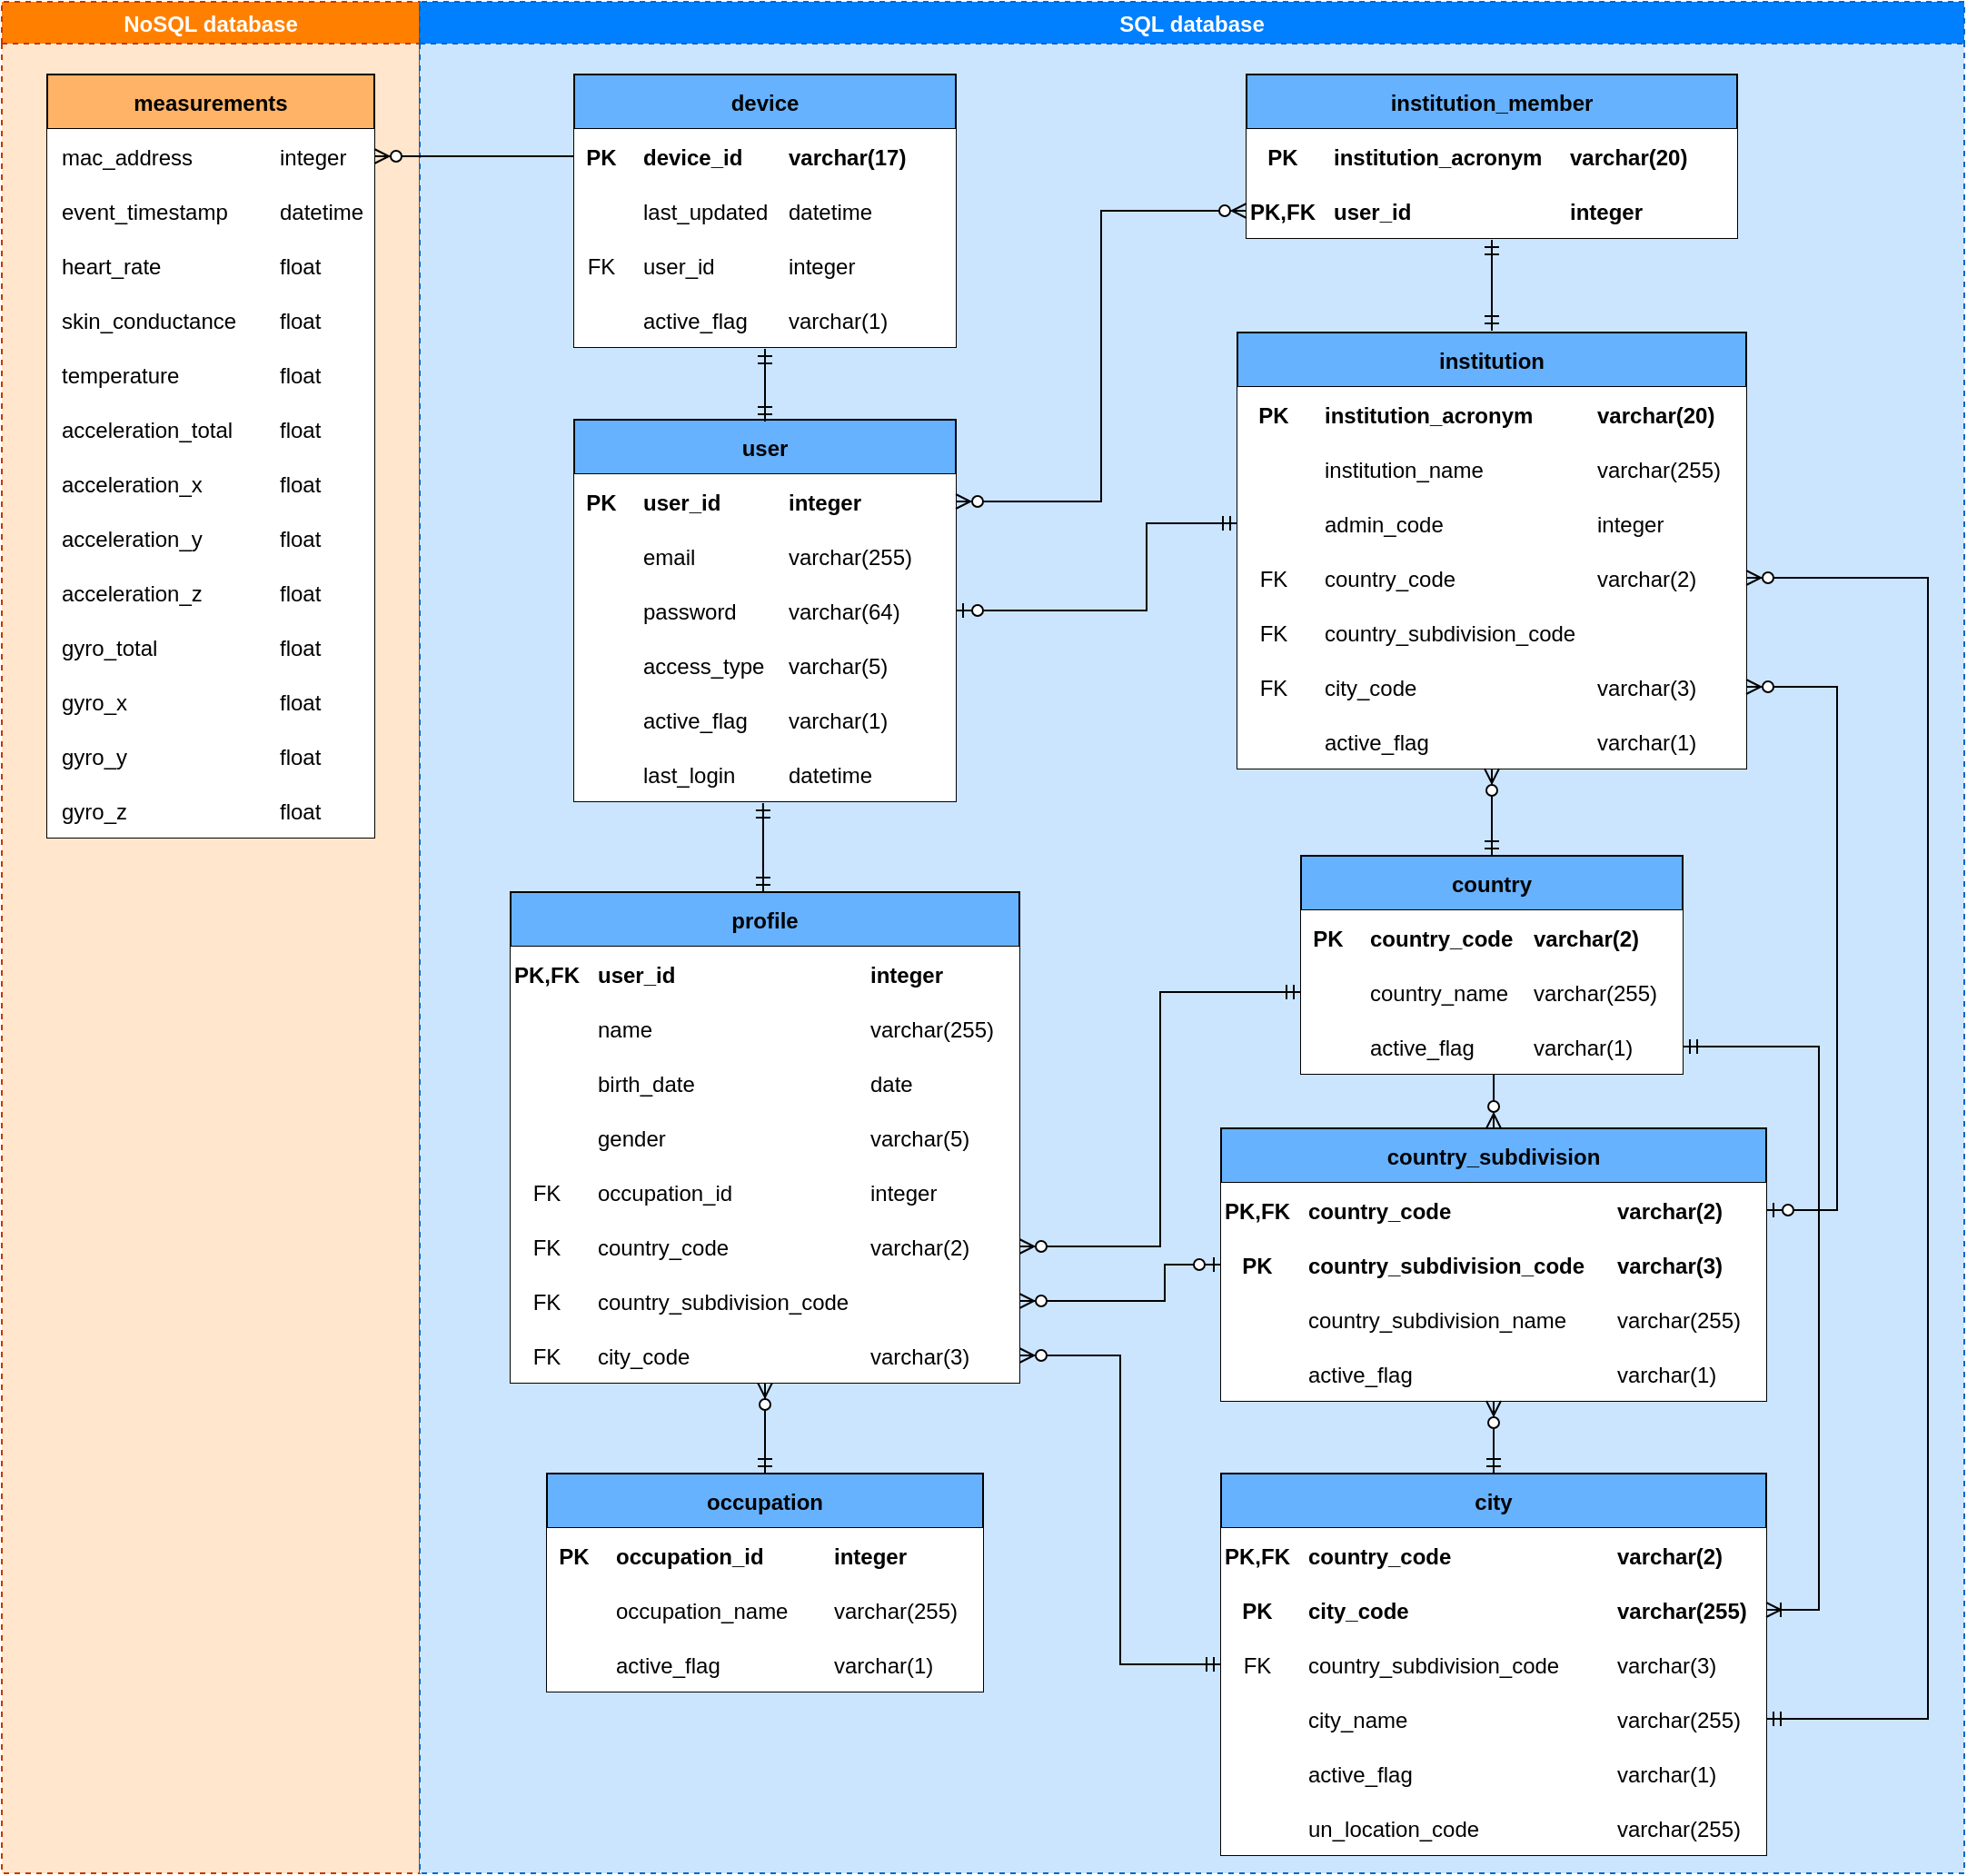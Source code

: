 <mxfile version="17.4.3" type="github">
  <diagram name="Page-1" id="52a04d89-c75d-2922-d76d-85b35f80e030">
    <mxGraphModel dx="1422" dy="737" grid="1" gridSize="10" guides="1" tooltips="1" connect="1" arrows="1" fold="1" page="1" pageScale="1" pageWidth="850" pageHeight="1100" background="none" math="0" shadow="0">
      <root>
        <mxCell id="0" />
        <mxCell id="1" parent="0" />
        <mxCell id="zCF4mZbvVpgICroJBNLq-11" value="NoSQL database" style="swimlane;dashed=1;fillColor=#FF8000;strokeColor=#C73500;fontColor=#FFFFFF;swimlaneFillColor=#FFE6CC;" parent="1" vertex="1">
          <mxGeometry width="230" height="1030" as="geometry" />
        </mxCell>
        <mxCell id="HrSP6_d24kt28pVaKXz0-119" value="measurements" style="shape=table;startSize=30;container=1;collapsible=1;childLayout=tableLayout;fixedRows=1;rowLines=0;fontStyle=1;align=center;resizeLast=1;fillColor=#FFB366;" parent="zCF4mZbvVpgICroJBNLq-11" vertex="1">
          <mxGeometry x="25" y="40" width="180" height="420" as="geometry" />
        </mxCell>
        <mxCell id="HrSP6_d24kt28pVaKXz0-144" style="shape=partialRectangle;collapsible=0;dropTarget=0;pointerEvents=0;fillColor=none;top=0;left=0;bottom=0;right=0;points=[[0,0.5],[1,0.5]];portConstraint=eastwest;" parent="HrSP6_d24kt28pVaKXz0-119" vertex="1">
          <mxGeometry y="30" width="180" height="30" as="geometry" />
        </mxCell>
        <mxCell id="HrSP6_d24kt28pVaKXz0-145" value="mac_address" style="shape=partialRectangle;connectable=0;fillColor=default;top=0;left=0;bottom=0;right=0;align=left;spacingLeft=6;overflow=hidden;" parent="HrSP6_d24kt28pVaKXz0-144" vertex="1">
          <mxGeometry width="120" height="30" as="geometry">
            <mxRectangle width="120" height="30" as="alternateBounds" />
          </mxGeometry>
        </mxCell>
        <mxCell id="HrSP6_d24kt28pVaKXz0-146" value="integer" style="shape=partialRectangle;connectable=0;fillColor=default;top=0;left=0;bottom=0;right=0;align=left;spacingLeft=6;overflow=hidden;" parent="HrSP6_d24kt28pVaKXz0-144" vertex="1">
          <mxGeometry x="120" width="60" height="30" as="geometry">
            <mxRectangle width="60" height="30" as="alternateBounds" />
          </mxGeometry>
        </mxCell>
        <mxCell id="HrSP6_d24kt28pVaKXz0-124" value="" style="shape=partialRectangle;collapsible=0;dropTarget=0;pointerEvents=0;fillColor=none;top=0;left=0;bottom=0;right=0;points=[[0,0.5],[1,0.5]];portConstraint=eastwest;" parent="HrSP6_d24kt28pVaKXz0-119" vertex="1">
          <mxGeometry y="60" width="180" height="30" as="geometry" />
        </mxCell>
        <mxCell id="HrSP6_d24kt28pVaKXz0-126" value="event_timestamp" style="shape=partialRectangle;connectable=0;fillColor=default;top=0;left=0;bottom=0;right=0;align=left;spacingLeft=6;overflow=hidden;" parent="HrSP6_d24kt28pVaKXz0-124" vertex="1">
          <mxGeometry width="120" height="30" as="geometry">
            <mxRectangle width="120" height="30" as="alternateBounds" />
          </mxGeometry>
        </mxCell>
        <mxCell id="HrSP6_d24kt28pVaKXz0-127" value="datetime" style="shape=partialRectangle;connectable=0;fillColor=default;top=0;left=0;bottom=0;right=0;align=left;spacingLeft=6;overflow=hidden;" parent="HrSP6_d24kt28pVaKXz0-124" vertex="1">
          <mxGeometry x="120" width="60" height="30" as="geometry">
            <mxRectangle width="60" height="30" as="alternateBounds" />
          </mxGeometry>
        </mxCell>
        <mxCell id="HrSP6_d24kt28pVaKXz0-128" value="" style="shape=partialRectangle;collapsible=0;dropTarget=0;pointerEvents=0;fillColor=none;top=0;left=0;bottom=0;right=0;points=[[0,0.5],[1,0.5]];portConstraint=eastwest;" parent="HrSP6_d24kt28pVaKXz0-119" vertex="1">
          <mxGeometry y="90" width="180" height="30" as="geometry" />
        </mxCell>
        <mxCell id="HrSP6_d24kt28pVaKXz0-130" value="heart_rate" style="shape=partialRectangle;connectable=0;fillColor=default;top=0;left=0;bottom=0;right=0;align=left;spacingLeft=6;overflow=hidden;" parent="HrSP6_d24kt28pVaKXz0-128" vertex="1">
          <mxGeometry width="120" height="30" as="geometry">
            <mxRectangle width="120" height="30" as="alternateBounds" />
          </mxGeometry>
        </mxCell>
        <mxCell id="HrSP6_d24kt28pVaKXz0-131" value="float" style="shape=partialRectangle;connectable=0;fillColor=default;top=0;left=0;bottom=0;right=0;align=left;spacingLeft=6;overflow=hidden;" parent="HrSP6_d24kt28pVaKXz0-128" vertex="1">
          <mxGeometry x="120" width="60" height="30" as="geometry">
            <mxRectangle width="60" height="30" as="alternateBounds" />
          </mxGeometry>
        </mxCell>
        <mxCell id="HrSP6_d24kt28pVaKXz0-141" style="shape=partialRectangle;collapsible=0;dropTarget=0;pointerEvents=0;fillColor=none;top=0;left=0;bottom=0;right=0;points=[[0,0.5],[1,0.5]];portConstraint=eastwest;" parent="HrSP6_d24kt28pVaKXz0-119" vertex="1">
          <mxGeometry y="120" width="180" height="30" as="geometry" />
        </mxCell>
        <mxCell id="HrSP6_d24kt28pVaKXz0-142" value="skin_conductance" style="shape=partialRectangle;connectable=0;fillColor=default;top=0;left=0;bottom=0;right=0;align=left;spacingLeft=6;overflow=hidden;" parent="HrSP6_d24kt28pVaKXz0-141" vertex="1">
          <mxGeometry width="120" height="30" as="geometry">
            <mxRectangle width="120" height="30" as="alternateBounds" />
          </mxGeometry>
        </mxCell>
        <mxCell id="HrSP6_d24kt28pVaKXz0-143" value="float" style="shape=partialRectangle;connectable=0;fillColor=default;top=0;left=0;bottom=0;right=0;align=left;spacingLeft=6;overflow=hidden;" parent="HrSP6_d24kt28pVaKXz0-141" vertex="1">
          <mxGeometry x="120" width="60" height="30" as="geometry">
            <mxRectangle width="60" height="30" as="alternateBounds" />
          </mxGeometry>
        </mxCell>
        <mxCell id="HrSP6_d24kt28pVaKXz0-138" style="shape=partialRectangle;collapsible=0;dropTarget=0;pointerEvents=0;fillColor=none;top=0;left=0;bottom=0;right=0;points=[[0,0.5],[1,0.5]];portConstraint=eastwest;" parent="HrSP6_d24kt28pVaKXz0-119" vertex="1">
          <mxGeometry y="150" width="180" height="30" as="geometry" />
        </mxCell>
        <mxCell id="HrSP6_d24kt28pVaKXz0-139" value="temperature" style="shape=partialRectangle;connectable=0;fillColor=default;top=0;left=0;bottom=0;right=0;align=left;spacingLeft=6;overflow=hidden;" parent="HrSP6_d24kt28pVaKXz0-138" vertex="1">
          <mxGeometry width="120" height="30" as="geometry">
            <mxRectangle width="120" height="30" as="alternateBounds" />
          </mxGeometry>
        </mxCell>
        <mxCell id="HrSP6_d24kt28pVaKXz0-140" value="float" style="shape=partialRectangle;connectable=0;fillColor=default;top=0;left=0;bottom=0;right=0;align=left;spacingLeft=6;overflow=hidden;" parent="HrSP6_d24kt28pVaKXz0-138" vertex="1">
          <mxGeometry x="120" width="60" height="30" as="geometry">
            <mxRectangle width="60" height="30" as="alternateBounds" />
          </mxGeometry>
        </mxCell>
        <mxCell id="HrSP6_d24kt28pVaKXz0-135" style="shape=partialRectangle;collapsible=0;dropTarget=0;pointerEvents=0;fillColor=none;top=0;left=0;bottom=0;right=0;points=[[0,0.5],[1,0.5]];portConstraint=eastwest;" parent="HrSP6_d24kt28pVaKXz0-119" vertex="1">
          <mxGeometry y="180" width="180" height="30" as="geometry" />
        </mxCell>
        <mxCell id="HrSP6_d24kt28pVaKXz0-136" value="acceleration_total" style="shape=partialRectangle;connectable=0;fillColor=default;top=0;left=0;bottom=0;right=0;align=left;spacingLeft=6;overflow=hidden;" parent="HrSP6_d24kt28pVaKXz0-135" vertex="1">
          <mxGeometry width="120" height="30" as="geometry">
            <mxRectangle width="120" height="30" as="alternateBounds" />
          </mxGeometry>
        </mxCell>
        <mxCell id="HrSP6_d24kt28pVaKXz0-137" value="float" style="shape=partialRectangle;connectable=0;fillColor=default;top=0;left=0;bottom=0;right=0;align=left;spacingLeft=6;overflow=hidden;" parent="HrSP6_d24kt28pVaKXz0-135" vertex="1">
          <mxGeometry x="120" width="60" height="30" as="geometry">
            <mxRectangle width="60" height="30" as="alternateBounds" />
          </mxGeometry>
        </mxCell>
        <mxCell id="XkZCsUi461oxkm1JevtA-13" style="shape=partialRectangle;collapsible=0;dropTarget=0;pointerEvents=0;fillColor=none;top=0;left=0;bottom=0;right=0;points=[[0,0.5],[1,0.5]];portConstraint=eastwest;" parent="HrSP6_d24kt28pVaKXz0-119" vertex="1">
          <mxGeometry y="210" width="180" height="30" as="geometry" />
        </mxCell>
        <mxCell id="XkZCsUi461oxkm1JevtA-14" value="acceleration_x" style="shape=partialRectangle;connectable=0;fillColor=default;top=0;left=0;bottom=0;right=0;align=left;spacingLeft=6;overflow=hidden;" parent="XkZCsUi461oxkm1JevtA-13" vertex="1">
          <mxGeometry width="120" height="30" as="geometry">
            <mxRectangle width="120" height="30" as="alternateBounds" />
          </mxGeometry>
        </mxCell>
        <mxCell id="XkZCsUi461oxkm1JevtA-15" value="float" style="shape=partialRectangle;connectable=0;fillColor=default;top=0;left=0;bottom=0;right=0;align=left;spacingLeft=6;overflow=hidden;" parent="XkZCsUi461oxkm1JevtA-13" vertex="1">
          <mxGeometry x="120" width="60" height="30" as="geometry">
            <mxRectangle width="60" height="30" as="alternateBounds" />
          </mxGeometry>
        </mxCell>
        <mxCell id="XkZCsUi461oxkm1JevtA-10" style="shape=partialRectangle;collapsible=0;dropTarget=0;pointerEvents=0;fillColor=none;top=0;left=0;bottom=0;right=0;points=[[0,0.5],[1,0.5]];portConstraint=eastwest;" parent="HrSP6_d24kt28pVaKXz0-119" vertex="1">
          <mxGeometry y="240" width="180" height="30" as="geometry" />
        </mxCell>
        <mxCell id="XkZCsUi461oxkm1JevtA-11" value="acceleration_y" style="shape=partialRectangle;connectable=0;fillColor=default;top=0;left=0;bottom=0;right=0;align=left;spacingLeft=6;overflow=hidden;" parent="XkZCsUi461oxkm1JevtA-10" vertex="1">
          <mxGeometry width="120" height="30" as="geometry">
            <mxRectangle width="120" height="30" as="alternateBounds" />
          </mxGeometry>
        </mxCell>
        <mxCell id="XkZCsUi461oxkm1JevtA-12" value="float" style="shape=partialRectangle;connectable=0;fillColor=default;top=0;left=0;bottom=0;right=0;align=left;spacingLeft=6;overflow=hidden;" parent="XkZCsUi461oxkm1JevtA-10" vertex="1">
          <mxGeometry x="120" width="60" height="30" as="geometry">
            <mxRectangle width="60" height="30" as="alternateBounds" />
          </mxGeometry>
        </mxCell>
        <mxCell id="XkZCsUi461oxkm1JevtA-7" style="shape=partialRectangle;collapsible=0;dropTarget=0;pointerEvents=0;fillColor=none;top=0;left=0;bottom=0;right=0;points=[[0,0.5],[1,0.5]];portConstraint=eastwest;" parent="HrSP6_d24kt28pVaKXz0-119" vertex="1">
          <mxGeometry y="270" width="180" height="30" as="geometry" />
        </mxCell>
        <mxCell id="XkZCsUi461oxkm1JevtA-8" value="acceleration_z" style="shape=partialRectangle;connectable=0;fillColor=default;top=0;left=0;bottom=0;right=0;align=left;spacingLeft=6;overflow=hidden;" parent="XkZCsUi461oxkm1JevtA-7" vertex="1">
          <mxGeometry width="120" height="30" as="geometry">
            <mxRectangle width="120" height="30" as="alternateBounds" />
          </mxGeometry>
        </mxCell>
        <mxCell id="XkZCsUi461oxkm1JevtA-9" value="float" style="shape=partialRectangle;connectable=0;fillColor=default;top=0;left=0;bottom=0;right=0;align=left;spacingLeft=6;overflow=hidden;" parent="XkZCsUi461oxkm1JevtA-7" vertex="1">
          <mxGeometry x="120" width="60" height="30" as="geometry">
            <mxRectangle width="60" height="30" as="alternateBounds" />
          </mxGeometry>
        </mxCell>
        <mxCell id="XkZCsUi461oxkm1JevtA-4" style="shape=partialRectangle;collapsible=0;dropTarget=0;pointerEvents=0;fillColor=none;top=0;left=0;bottom=0;right=0;points=[[0,0.5],[1,0.5]];portConstraint=eastwest;" parent="HrSP6_d24kt28pVaKXz0-119" vertex="1">
          <mxGeometry y="300" width="180" height="30" as="geometry" />
        </mxCell>
        <mxCell id="XkZCsUi461oxkm1JevtA-5" value="gyro_total" style="shape=partialRectangle;connectable=0;fillColor=default;top=0;left=0;bottom=0;right=0;align=left;spacingLeft=6;overflow=hidden;" parent="XkZCsUi461oxkm1JevtA-4" vertex="1">
          <mxGeometry width="120" height="30" as="geometry">
            <mxRectangle width="120" height="30" as="alternateBounds" />
          </mxGeometry>
        </mxCell>
        <mxCell id="XkZCsUi461oxkm1JevtA-6" value="float" style="shape=partialRectangle;connectable=0;fillColor=default;top=0;left=0;bottom=0;right=0;align=left;spacingLeft=6;overflow=hidden;" parent="XkZCsUi461oxkm1JevtA-4" vertex="1">
          <mxGeometry x="120" width="60" height="30" as="geometry">
            <mxRectangle width="60" height="30" as="alternateBounds" />
          </mxGeometry>
        </mxCell>
        <mxCell id="XkZCsUi461oxkm1JevtA-1" style="shape=partialRectangle;collapsible=0;dropTarget=0;pointerEvents=0;fillColor=none;top=0;left=0;bottom=0;right=0;points=[[0,0.5],[1,0.5]];portConstraint=eastwest;" parent="HrSP6_d24kt28pVaKXz0-119" vertex="1">
          <mxGeometry y="330" width="180" height="30" as="geometry" />
        </mxCell>
        <mxCell id="XkZCsUi461oxkm1JevtA-2" value="gyro_x" style="shape=partialRectangle;connectable=0;fillColor=default;top=0;left=0;bottom=0;right=0;align=left;spacingLeft=6;overflow=hidden;" parent="XkZCsUi461oxkm1JevtA-1" vertex="1">
          <mxGeometry width="120" height="30" as="geometry">
            <mxRectangle width="120" height="30" as="alternateBounds" />
          </mxGeometry>
        </mxCell>
        <mxCell id="XkZCsUi461oxkm1JevtA-3" value="float" style="shape=partialRectangle;connectable=0;fillColor=default;top=0;left=0;bottom=0;right=0;align=left;spacingLeft=6;overflow=hidden;" parent="XkZCsUi461oxkm1JevtA-1" vertex="1">
          <mxGeometry x="120" width="60" height="30" as="geometry">
            <mxRectangle width="60" height="30" as="alternateBounds" />
          </mxGeometry>
        </mxCell>
        <mxCell id="XkZCsUi461oxkm1JevtA-19" style="shape=partialRectangle;collapsible=0;dropTarget=0;pointerEvents=0;fillColor=none;top=0;left=0;bottom=0;right=0;points=[[0,0.5],[1,0.5]];portConstraint=eastwest;" parent="HrSP6_d24kt28pVaKXz0-119" vertex="1">
          <mxGeometry y="360" width="180" height="30" as="geometry" />
        </mxCell>
        <mxCell id="XkZCsUi461oxkm1JevtA-20" value="gyro_y" style="shape=partialRectangle;connectable=0;fillColor=default;top=0;left=0;bottom=0;right=0;align=left;spacingLeft=6;overflow=hidden;" parent="XkZCsUi461oxkm1JevtA-19" vertex="1">
          <mxGeometry width="120" height="30" as="geometry">
            <mxRectangle width="120" height="30" as="alternateBounds" />
          </mxGeometry>
        </mxCell>
        <mxCell id="XkZCsUi461oxkm1JevtA-21" value="float" style="shape=partialRectangle;connectable=0;fillColor=default;top=0;left=0;bottom=0;right=0;align=left;spacingLeft=6;overflow=hidden;" parent="XkZCsUi461oxkm1JevtA-19" vertex="1">
          <mxGeometry x="120" width="60" height="30" as="geometry">
            <mxRectangle width="60" height="30" as="alternateBounds" />
          </mxGeometry>
        </mxCell>
        <mxCell id="XkZCsUi461oxkm1JevtA-16" style="shape=partialRectangle;collapsible=0;dropTarget=0;pointerEvents=0;fillColor=none;top=0;left=0;bottom=0;right=0;points=[[0,0.5],[1,0.5]];portConstraint=eastwest;" parent="HrSP6_d24kt28pVaKXz0-119" vertex="1">
          <mxGeometry y="390" width="180" height="30" as="geometry" />
        </mxCell>
        <mxCell id="XkZCsUi461oxkm1JevtA-17" value="gyro_z" style="shape=partialRectangle;connectable=0;fillColor=default;top=0;left=0;bottom=0;right=0;align=left;spacingLeft=6;overflow=hidden;" parent="XkZCsUi461oxkm1JevtA-16" vertex="1">
          <mxGeometry width="120" height="30" as="geometry">
            <mxRectangle width="120" height="30" as="alternateBounds" />
          </mxGeometry>
        </mxCell>
        <mxCell id="XkZCsUi461oxkm1JevtA-18" value="float" style="shape=partialRectangle;connectable=0;fillColor=default;top=0;left=0;bottom=0;right=0;align=left;spacingLeft=6;overflow=hidden;" parent="XkZCsUi461oxkm1JevtA-16" vertex="1">
          <mxGeometry x="120" width="60" height="30" as="geometry">
            <mxRectangle width="60" height="30" as="alternateBounds" />
          </mxGeometry>
        </mxCell>
        <mxCell id="zCF4mZbvVpgICroJBNLq-12" value="SQL database" style="swimlane;dashed=1;fillColor=#007FFF;fontColor=#ffffff;strokeColor=#0066CC;swimlaneFillColor=#CCE5FF;" parent="1" vertex="1">
          <mxGeometry x="230" width="850" height="1030" as="geometry" />
        </mxCell>
        <mxCell id="o_x0VkYriimlhZ0wNBBL-14" value="" style="fontSize=12;html=1;endArrow=ERzeroToMany;endFill=1;rounded=0;entryX=0.5;entryY=0;entryDx=0;entryDy=0;exitX=0.505;exitY=0.967;exitDx=0;exitDy=0;exitPerimeter=0;" parent="zCF4mZbvVpgICroJBNLq-12" source="HrSP6_d24kt28pVaKXz0-64" target="HrSP6_d24kt28pVaKXz0-68" edge="1">
          <mxGeometry width="100" height="100" relative="1" as="geometry">
            <mxPoint x="590" y="630" as="sourcePoint" />
            <mxPoint x="725" y="315" as="targetPoint" />
          </mxGeometry>
        </mxCell>
        <mxCell id="o_x0VkYriimlhZ0wNBBL-16" value="" style="edgeStyle=orthogonalEdgeStyle;fontSize=12;html=1;endArrow=ERzeroToMany;startArrow=ERmandOne;rounded=0;entryX=1;entryY=0.5;entryDx=0;entryDy=0;exitX=0;exitY=0.5;exitDx=0;exitDy=0;" parent="zCF4mZbvVpgICroJBNLq-12" source="HrSP6_d24kt28pVaKXz0-60" target="HrSP6_d24kt28pVaKXz0-47" edge="1">
          <mxGeometry width="100" height="100" relative="1" as="geometry">
            <mxPoint x="380" y="265" as="sourcePoint" />
            <mxPoint x="268" y="265" as="targetPoint" />
          </mxGeometry>
        </mxCell>
        <mxCell id="o_x0VkYriimlhZ0wNBBL-17" value="" style="edgeStyle=orthogonalEdgeStyle;fontSize=12;html=1;endArrow=ERzeroToMany;startArrow=ERmandOne;rounded=0;entryX=1;entryY=0.5;entryDx=0;entryDy=0;exitX=0;exitY=0.5;exitDx=0;exitDy=0;" parent="zCF4mZbvVpgICroJBNLq-12" source="HrSP6_d24kt28pVaKXz0-94" target="HrSP6_d24kt28pVaKXz0-51" edge="1">
          <mxGeometry width="100" height="100" relative="1" as="geometry">
            <mxPoint x="380" y="431.25" as="sourcePoint" />
            <mxPoint x="268" y="302.5" as="targetPoint" />
          </mxGeometry>
        </mxCell>
        <mxCell id="o_x0VkYriimlhZ0wNBBL-18" value="" style="fontSize=12;html=1;endArrow=ERzeroToMany;startArrow=ERmandOne;rounded=0;exitX=0.5;exitY=0;exitDx=0;exitDy=0;" parent="zCF4mZbvVpgICroJBNLq-12" source="HrSP6_d24kt28pVaKXz0-106" target="HrSP6_d24kt28pVaKXz0-51" edge="1">
          <mxGeometry width="100" height="100" relative="1" as="geometry">
            <mxPoint x="184.5" y="540" as="sourcePoint" />
            <mxPoint x="181.5" y="430" as="targetPoint" />
          </mxGeometry>
        </mxCell>
        <mxCell id="o_x0VkYriimlhZ0wNBBL-19" value="" style="fontSize=12;html=1;endArrow=ERmandOne;startArrow=ERmandOne;rounded=0;entryX=0.495;entryY=1.033;entryDx=0;entryDy=0;entryPerimeter=0;" parent="zCF4mZbvVpgICroJBNLq-12" target="XkZCsUi461oxkm1JevtA-42" edge="1">
          <mxGeometry width="100" height="100" relative="1" as="geometry">
            <mxPoint x="189" y="490" as="sourcePoint" />
            <mxPoint x="160" y="370" as="targetPoint" />
          </mxGeometry>
        </mxCell>
        <mxCell id="HrSP6_d24kt28pVaKXz0-9" value="user" style="shape=table;startSize=30;container=1;collapsible=1;childLayout=tableLayout;fixedRows=1;rowLines=0;fontStyle=1;align=center;resizeLast=1;fillColor=#66B2FF;" parent="zCF4mZbvVpgICroJBNLq-12" vertex="1">
          <mxGeometry x="85" y="230" width="210" height="210" as="geometry" />
        </mxCell>
        <mxCell id="HrSP6_d24kt28pVaKXz0-10" value="" style="shape=partialRectangle;collapsible=0;dropTarget=0;pointerEvents=0;fillColor=none;top=0;left=0;bottom=1;right=0;points=[[0,0.5],[1,0.5]];portConstraint=eastwest;" parent="HrSP6_d24kt28pVaKXz0-9" vertex="1">
          <mxGeometry y="30" width="210" height="30" as="geometry" />
        </mxCell>
        <mxCell id="HrSP6_d24kt28pVaKXz0-11" value="PK" style="shape=partialRectangle;connectable=0;fillColor=default;top=0;left=0;bottom=0;right=0;fontStyle=1;overflow=hidden;" parent="HrSP6_d24kt28pVaKXz0-10" vertex="1">
          <mxGeometry width="30" height="30" as="geometry">
            <mxRectangle width="30" height="30" as="alternateBounds" />
          </mxGeometry>
        </mxCell>
        <mxCell id="HrSP6_d24kt28pVaKXz0-12" value="user_id" style="shape=partialRectangle;connectable=0;fillColor=default;top=0;left=0;bottom=0;right=0;align=left;spacingLeft=6;fontStyle=1;overflow=hidden;" parent="HrSP6_d24kt28pVaKXz0-10" vertex="1">
          <mxGeometry x="30" width="80" height="30" as="geometry">
            <mxRectangle width="80" height="30" as="alternateBounds" />
          </mxGeometry>
        </mxCell>
        <mxCell id="HrSP6_d24kt28pVaKXz0-22" value="integer" style="shape=partialRectangle;connectable=0;fillColor=default;top=0;left=0;bottom=0;right=0;align=left;spacingLeft=6;fontStyle=1;overflow=hidden;" parent="HrSP6_d24kt28pVaKXz0-10" vertex="1">
          <mxGeometry x="110" width="100" height="30" as="geometry">
            <mxRectangle width="100" height="30" as="alternateBounds" />
          </mxGeometry>
        </mxCell>
        <mxCell id="HrSP6_d24kt28pVaKXz0-13" value="" style="shape=partialRectangle;collapsible=0;dropTarget=0;pointerEvents=0;fillColor=none;top=0;left=0;bottom=0;right=0;points=[[0,0.5],[1,0.5]];portConstraint=eastwest;" parent="HrSP6_d24kt28pVaKXz0-9" vertex="1">
          <mxGeometry y="60" width="210" height="30" as="geometry" />
        </mxCell>
        <mxCell id="HrSP6_d24kt28pVaKXz0-14" value="" style="shape=partialRectangle;connectable=0;fillColor=default;top=0;left=0;bottom=0;right=0;editable=1;overflow=hidden;" parent="HrSP6_d24kt28pVaKXz0-13" vertex="1">
          <mxGeometry width="30" height="30" as="geometry">
            <mxRectangle width="30" height="30" as="alternateBounds" />
          </mxGeometry>
        </mxCell>
        <mxCell id="HrSP6_d24kt28pVaKXz0-15" value="email" style="shape=partialRectangle;connectable=0;fillColor=default;top=0;left=0;bottom=0;right=0;align=left;spacingLeft=6;overflow=hidden;" parent="HrSP6_d24kt28pVaKXz0-13" vertex="1">
          <mxGeometry x="30" width="80" height="30" as="geometry">
            <mxRectangle width="80" height="30" as="alternateBounds" />
          </mxGeometry>
        </mxCell>
        <mxCell id="HrSP6_d24kt28pVaKXz0-23" value="varchar(255)" style="shape=partialRectangle;connectable=0;fillColor=default;top=0;left=0;bottom=0;right=0;align=left;spacingLeft=6;overflow=hidden;" parent="HrSP6_d24kt28pVaKXz0-13" vertex="1">
          <mxGeometry x="110" width="100" height="30" as="geometry">
            <mxRectangle width="100" height="30" as="alternateBounds" />
          </mxGeometry>
        </mxCell>
        <mxCell id="HrSP6_d24kt28pVaKXz0-16" value="" style="shape=partialRectangle;collapsible=0;dropTarget=0;pointerEvents=0;fillColor=none;top=0;left=0;bottom=0;right=0;points=[[0,0.5],[1,0.5]];portConstraint=eastwest;" parent="HrSP6_d24kt28pVaKXz0-9" vertex="1">
          <mxGeometry y="90" width="210" height="30" as="geometry" />
        </mxCell>
        <mxCell id="HrSP6_d24kt28pVaKXz0-17" value="" style="shape=partialRectangle;connectable=0;fillColor=default;top=0;left=0;bottom=0;right=0;editable=1;overflow=hidden;" parent="HrSP6_d24kt28pVaKXz0-16" vertex="1">
          <mxGeometry width="30" height="30" as="geometry">
            <mxRectangle width="30" height="30" as="alternateBounds" />
          </mxGeometry>
        </mxCell>
        <mxCell id="HrSP6_d24kt28pVaKXz0-18" value="password" style="shape=partialRectangle;connectable=0;fillColor=default;top=0;left=0;bottom=0;right=0;align=left;spacingLeft=6;overflow=hidden;" parent="HrSP6_d24kt28pVaKXz0-16" vertex="1">
          <mxGeometry x="30" width="80" height="30" as="geometry">
            <mxRectangle width="80" height="30" as="alternateBounds" />
          </mxGeometry>
        </mxCell>
        <mxCell id="HrSP6_d24kt28pVaKXz0-24" value="varchar(64)" style="shape=partialRectangle;connectable=0;fillColor=default;top=0;left=0;bottom=0;right=0;align=left;spacingLeft=6;overflow=hidden;" parent="HrSP6_d24kt28pVaKXz0-16" vertex="1">
          <mxGeometry x="110" width="100" height="30" as="geometry">
            <mxRectangle width="100" height="30" as="alternateBounds" />
          </mxGeometry>
        </mxCell>
        <mxCell id="hYQTNSfGMPwOsMftUcp8-37" style="shape=partialRectangle;collapsible=0;dropTarget=0;pointerEvents=0;fillColor=none;top=0;left=0;bottom=0;right=0;points=[[0,0.5],[1,0.5]];portConstraint=eastwest;" parent="HrSP6_d24kt28pVaKXz0-9" vertex="1">
          <mxGeometry y="120" width="210" height="30" as="geometry" />
        </mxCell>
        <mxCell id="hYQTNSfGMPwOsMftUcp8-38" style="shape=partialRectangle;connectable=0;fillColor=default;top=0;left=0;bottom=0;right=0;editable=1;overflow=hidden;" parent="hYQTNSfGMPwOsMftUcp8-37" vertex="1">
          <mxGeometry width="30" height="30" as="geometry">
            <mxRectangle width="30" height="30" as="alternateBounds" />
          </mxGeometry>
        </mxCell>
        <mxCell id="hYQTNSfGMPwOsMftUcp8-39" value="access_type" style="shape=partialRectangle;connectable=0;fillColor=default;top=0;left=0;bottom=0;right=0;align=left;spacingLeft=6;overflow=hidden;" parent="hYQTNSfGMPwOsMftUcp8-37" vertex="1">
          <mxGeometry x="30" width="80" height="30" as="geometry">
            <mxRectangle width="80" height="30" as="alternateBounds" />
          </mxGeometry>
        </mxCell>
        <mxCell id="hYQTNSfGMPwOsMftUcp8-40" value="varchar(5)" style="shape=partialRectangle;connectable=0;fillColor=default;top=0;left=0;bottom=0;right=0;align=left;spacingLeft=6;overflow=hidden;" parent="hYQTNSfGMPwOsMftUcp8-37" vertex="1">
          <mxGeometry x="110" width="100" height="30" as="geometry">
            <mxRectangle width="100" height="30" as="alternateBounds" />
          </mxGeometry>
        </mxCell>
        <mxCell id="XkZCsUi461oxkm1JevtA-46" style="shape=partialRectangle;collapsible=0;dropTarget=0;pointerEvents=0;fillColor=none;top=0;left=0;bottom=0;right=0;points=[[0,0.5],[1,0.5]];portConstraint=eastwest;" parent="HrSP6_d24kt28pVaKXz0-9" vertex="1">
          <mxGeometry y="150" width="210" height="30" as="geometry" />
        </mxCell>
        <mxCell id="XkZCsUi461oxkm1JevtA-47" style="shape=partialRectangle;connectable=0;fillColor=default;top=0;left=0;bottom=0;right=0;editable=1;overflow=hidden;" parent="XkZCsUi461oxkm1JevtA-46" vertex="1">
          <mxGeometry width="30" height="30" as="geometry">
            <mxRectangle width="30" height="30" as="alternateBounds" />
          </mxGeometry>
        </mxCell>
        <mxCell id="XkZCsUi461oxkm1JevtA-48" value="active_flag" style="shape=partialRectangle;connectable=0;fillColor=default;top=0;left=0;bottom=0;right=0;align=left;spacingLeft=6;overflow=hidden;" parent="XkZCsUi461oxkm1JevtA-46" vertex="1">
          <mxGeometry x="30" width="80" height="30" as="geometry">
            <mxRectangle width="80" height="30" as="alternateBounds" />
          </mxGeometry>
        </mxCell>
        <mxCell id="XkZCsUi461oxkm1JevtA-49" value="varchar(1)" style="shape=partialRectangle;connectable=0;fillColor=default;top=0;left=0;bottom=0;right=0;align=left;spacingLeft=6;overflow=hidden;" parent="XkZCsUi461oxkm1JevtA-46" vertex="1">
          <mxGeometry x="110" width="100" height="30" as="geometry">
            <mxRectangle width="100" height="30" as="alternateBounds" />
          </mxGeometry>
        </mxCell>
        <mxCell id="XkZCsUi461oxkm1JevtA-42" style="shape=partialRectangle;collapsible=0;dropTarget=0;pointerEvents=0;fillColor=none;top=0;left=0;bottom=0;right=0;points=[[0,0.5],[1,0.5]];portConstraint=eastwest;" parent="HrSP6_d24kt28pVaKXz0-9" vertex="1">
          <mxGeometry y="180" width="210" height="30" as="geometry" />
        </mxCell>
        <mxCell id="XkZCsUi461oxkm1JevtA-43" style="shape=partialRectangle;connectable=0;fillColor=default;top=0;left=0;bottom=0;right=0;editable=1;overflow=hidden;" parent="XkZCsUi461oxkm1JevtA-42" vertex="1">
          <mxGeometry width="30" height="30" as="geometry">
            <mxRectangle width="30" height="30" as="alternateBounds" />
          </mxGeometry>
        </mxCell>
        <mxCell id="XkZCsUi461oxkm1JevtA-44" value="last_login" style="shape=partialRectangle;connectable=0;fillColor=default;top=0;left=0;bottom=0;right=0;align=left;spacingLeft=6;overflow=hidden;" parent="XkZCsUi461oxkm1JevtA-42" vertex="1">
          <mxGeometry x="30" width="80" height="30" as="geometry">
            <mxRectangle width="80" height="30" as="alternateBounds" />
          </mxGeometry>
        </mxCell>
        <mxCell id="XkZCsUi461oxkm1JevtA-45" value="datetime" style="shape=partialRectangle;connectable=0;fillColor=default;top=0;left=0;bottom=0;right=0;align=left;spacingLeft=6;overflow=hidden;" parent="XkZCsUi461oxkm1JevtA-42" vertex="1">
          <mxGeometry x="110" width="100" height="30" as="geometry">
            <mxRectangle width="100" height="30" as="alternateBounds" />
          </mxGeometry>
        </mxCell>
        <mxCell id="HrSP6_d24kt28pVaKXz0-26" value="profile" style="shape=table;startSize=30;container=1;collapsible=1;childLayout=tableLayout;fixedRows=1;rowLines=0;fontStyle=1;align=center;resizeLast=1;fillColor=#66B2FF;" parent="zCF4mZbvVpgICroJBNLq-12" vertex="1">
          <mxGeometry x="50" y="490" width="280" height="270" as="geometry" />
        </mxCell>
        <mxCell id="HrSP6_d24kt28pVaKXz0-27" value="" style="shape=partialRectangle;collapsible=0;dropTarget=0;pointerEvents=0;fillColor=none;top=0;left=0;bottom=1;right=0;points=[[0,0.5],[1,0.5]];portConstraint=eastwest;" parent="HrSP6_d24kt28pVaKXz0-26" vertex="1">
          <mxGeometry y="30" width="280" height="30" as="geometry" />
        </mxCell>
        <mxCell id="HrSP6_d24kt28pVaKXz0-28" value="PK,FK" style="shape=partialRectangle;connectable=0;fillColor=default;top=0;left=0;bottom=0;right=0;fontStyle=1;overflow=hidden;" parent="HrSP6_d24kt28pVaKXz0-27" vertex="1">
          <mxGeometry width="40" height="30" as="geometry">
            <mxRectangle width="40" height="30" as="alternateBounds" />
          </mxGeometry>
        </mxCell>
        <mxCell id="HrSP6_d24kt28pVaKXz0-29" value="user_id" style="shape=partialRectangle;connectable=0;fillColor=default;top=0;left=0;bottom=0;right=0;align=left;spacingLeft=6;fontStyle=1;overflow=hidden;" parent="HrSP6_d24kt28pVaKXz0-27" vertex="1">
          <mxGeometry x="40" width="150" height="30" as="geometry">
            <mxRectangle width="150" height="30" as="alternateBounds" />
          </mxGeometry>
        </mxCell>
        <mxCell id="HrSP6_d24kt28pVaKXz0-30" value="integer" style="shape=partialRectangle;connectable=0;fillColor=default;top=0;left=0;bottom=0;right=0;align=left;spacingLeft=6;fontStyle=1;overflow=hidden;" parent="HrSP6_d24kt28pVaKXz0-27" vertex="1">
          <mxGeometry x="190" width="90" height="30" as="geometry">
            <mxRectangle width="90" height="30" as="alternateBounds" />
          </mxGeometry>
        </mxCell>
        <mxCell id="HrSP6_d24kt28pVaKXz0-31" value="" style="shape=partialRectangle;collapsible=0;dropTarget=0;pointerEvents=0;fillColor=none;top=0;left=0;bottom=0;right=0;points=[[0,0.5],[1,0.5]];portConstraint=eastwest;" parent="HrSP6_d24kt28pVaKXz0-26" vertex="1">
          <mxGeometry y="60" width="280" height="30" as="geometry" />
        </mxCell>
        <mxCell id="HrSP6_d24kt28pVaKXz0-32" value="" style="shape=partialRectangle;connectable=0;fillColor=default;top=0;left=0;bottom=0;right=0;editable=1;overflow=hidden;" parent="HrSP6_d24kt28pVaKXz0-31" vertex="1">
          <mxGeometry width="40" height="30" as="geometry">
            <mxRectangle width="40" height="30" as="alternateBounds" />
          </mxGeometry>
        </mxCell>
        <mxCell id="HrSP6_d24kt28pVaKXz0-33" value="name" style="shape=partialRectangle;connectable=0;fillColor=default;top=0;left=0;bottom=0;right=0;align=left;spacingLeft=6;overflow=hidden;" parent="HrSP6_d24kt28pVaKXz0-31" vertex="1">
          <mxGeometry x="40" width="150" height="30" as="geometry">
            <mxRectangle width="150" height="30" as="alternateBounds" />
          </mxGeometry>
        </mxCell>
        <mxCell id="HrSP6_d24kt28pVaKXz0-34" value="varchar(255)" style="shape=partialRectangle;connectable=0;fillColor=default;top=0;left=0;bottom=0;right=0;align=left;spacingLeft=6;overflow=hidden;" parent="HrSP6_d24kt28pVaKXz0-31" vertex="1">
          <mxGeometry x="190" width="90" height="30" as="geometry">
            <mxRectangle width="90" height="30" as="alternateBounds" />
          </mxGeometry>
        </mxCell>
        <mxCell id="HrSP6_d24kt28pVaKXz0-35" value="" style="shape=partialRectangle;collapsible=0;dropTarget=0;pointerEvents=0;fillColor=none;top=0;left=0;bottom=0;right=0;points=[[0,0.5],[1,0.5]];portConstraint=eastwest;" parent="HrSP6_d24kt28pVaKXz0-26" vertex="1">
          <mxGeometry y="90" width="280" height="30" as="geometry" />
        </mxCell>
        <mxCell id="HrSP6_d24kt28pVaKXz0-36" value="" style="shape=partialRectangle;connectable=0;fillColor=default;top=0;left=0;bottom=0;right=0;editable=1;overflow=hidden;" parent="HrSP6_d24kt28pVaKXz0-35" vertex="1">
          <mxGeometry width="40" height="30" as="geometry">
            <mxRectangle width="40" height="30" as="alternateBounds" />
          </mxGeometry>
        </mxCell>
        <mxCell id="HrSP6_d24kt28pVaKXz0-37" value="birth_date" style="shape=partialRectangle;connectable=0;fillColor=default;top=0;left=0;bottom=0;right=0;align=left;spacingLeft=6;overflow=hidden;" parent="HrSP6_d24kt28pVaKXz0-35" vertex="1">
          <mxGeometry x="40" width="150" height="30" as="geometry">
            <mxRectangle width="150" height="30" as="alternateBounds" />
          </mxGeometry>
        </mxCell>
        <mxCell id="HrSP6_d24kt28pVaKXz0-38" value="date" style="shape=partialRectangle;connectable=0;fillColor=default;top=0;left=0;bottom=0;right=0;align=left;spacingLeft=6;overflow=hidden;" parent="HrSP6_d24kt28pVaKXz0-35" vertex="1">
          <mxGeometry x="190" width="90" height="30" as="geometry">
            <mxRectangle width="90" height="30" as="alternateBounds" />
          </mxGeometry>
        </mxCell>
        <mxCell id="HrSP6_d24kt28pVaKXz0-39" style="shape=partialRectangle;collapsible=0;dropTarget=0;pointerEvents=0;fillColor=none;top=0;left=0;bottom=0;right=0;points=[[0,0.5],[1,0.5]];portConstraint=eastwest;" parent="HrSP6_d24kt28pVaKXz0-26" vertex="1">
          <mxGeometry y="120" width="280" height="30" as="geometry" />
        </mxCell>
        <mxCell id="HrSP6_d24kt28pVaKXz0-40" value="" style="shape=partialRectangle;connectable=0;fillColor=default;top=0;left=0;bottom=0;right=0;editable=1;overflow=hidden;" parent="HrSP6_d24kt28pVaKXz0-39" vertex="1">
          <mxGeometry width="40" height="30" as="geometry">
            <mxRectangle width="40" height="30" as="alternateBounds" />
          </mxGeometry>
        </mxCell>
        <mxCell id="HrSP6_d24kt28pVaKXz0-41" value="gender" style="shape=partialRectangle;connectable=0;fillColor=default;top=0;left=0;bottom=0;right=0;align=left;spacingLeft=6;overflow=hidden;" parent="HrSP6_d24kt28pVaKXz0-39" vertex="1">
          <mxGeometry x="40" width="150" height="30" as="geometry">
            <mxRectangle width="150" height="30" as="alternateBounds" />
          </mxGeometry>
        </mxCell>
        <mxCell id="HrSP6_d24kt28pVaKXz0-42" value="varchar(5)" style="shape=partialRectangle;connectable=0;fillColor=default;top=0;left=0;bottom=0;right=0;align=left;spacingLeft=6;overflow=hidden;" parent="HrSP6_d24kt28pVaKXz0-39" vertex="1">
          <mxGeometry x="190" width="90" height="30" as="geometry">
            <mxRectangle width="90" height="30" as="alternateBounds" />
          </mxGeometry>
        </mxCell>
        <mxCell id="HrSP6_d24kt28pVaKXz0-43" style="shape=partialRectangle;collapsible=0;dropTarget=0;pointerEvents=0;fillColor=none;top=0;left=0;bottom=0;right=0;points=[[0,0.5],[1,0.5]];portConstraint=eastwest;" parent="HrSP6_d24kt28pVaKXz0-26" vertex="1">
          <mxGeometry y="150" width="280" height="30" as="geometry" />
        </mxCell>
        <mxCell id="HrSP6_d24kt28pVaKXz0-44" value="FK" style="shape=partialRectangle;connectable=0;fillColor=default;top=0;left=0;bottom=0;right=0;editable=1;overflow=hidden;" parent="HrSP6_d24kt28pVaKXz0-43" vertex="1">
          <mxGeometry width="40" height="30" as="geometry">
            <mxRectangle width="40" height="30" as="alternateBounds" />
          </mxGeometry>
        </mxCell>
        <mxCell id="HrSP6_d24kt28pVaKXz0-45" value="occupation_id" style="shape=partialRectangle;connectable=0;fillColor=default;top=0;left=0;bottom=0;right=0;align=left;spacingLeft=6;overflow=hidden;" parent="HrSP6_d24kt28pVaKXz0-43" vertex="1">
          <mxGeometry x="40" width="150" height="30" as="geometry">
            <mxRectangle width="150" height="30" as="alternateBounds" />
          </mxGeometry>
        </mxCell>
        <mxCell id="HrSP6_d24kt28pVaKXz0-46" value="integer" style="shape=partialRectangle;connectable=0;fillColor=default;top=0;left=0;bottom=0;right=0;align=left;spacingLeft=6;overflow=hidden;" parent="HrSP6_d24kt28pVaKXz0-43" vertex="1">
          <mxGeometry x="190" width="90" height="30" as="geometry">
            <mxRectangle width="90" height="30" as="alternateBounds" />
          </mxGeometry>
        </mxCell>
        <mxCell id="HrSP6_d24kt28pVaKXz0-47" style="shape=partialRectangle;collapsible=0;dropTarget=0;pointerEvents=0;fillColor=none;top=0;left=0;bottom=0;right=0;points=[[0,0.5],[1,0.5]];portConstraint=eastwest;" parent="HrSP6_d24kt28pVaKXz0-26" vertex="1">
          <mxGeometry y="180" width="280" height="30" as="geometry" />
        </mxCell>
        <mxCell id="HrSP6_d24kt28pVaKXz0-48" value="FK" style="shape=partialRectangle;connectable=0;fillColor=default;top=0;left=0;bottom=0;right=0;editable=1;overflow=hidden;" parent="HrSP6_d24kt28pVaKXz0-47" vertex="1">
          <mxGeometry width="40" height="30" as="geometry">
            <mxRectangle width="40" height="30" as="alternateBounds" />
          </mxGeometry>
        </mxCell>
        <mxCell id="HrSP6_d24kt28pVaKXz0-49" value="country_code" style="shape=partialRectangle;connectable=0;fillColor=default;top=0;left=0;bottom=0;right=0;align=left;spacingLeft=6;overflow=hidden;" parent="HrSP6_d24kt28pVaKXz0-47" vertex="1">
          <mxGeometry x="40" width="150" height="30" as="geometry">
            <mxRectangle width="150" height="30" as="alternateBounds" />
          </mxGeometry>
        </mxCell>
        <mxCell id="HrSP6_d24kt28pVaKXz0-50" value="varchar(2)" style="shape=partialRectangle;connectable=0;fillColor=default;top=0;left=0;bottom=0;right=0;align=left;spacingLeft=6;overflow=hidden;" parent="HrSP6_d24kt28pVaKXz0-47" vertex="1">
          <mxGeometry x="190" width="90" height="30" as="geometry">
            <mxRectangle width="90" height="30" as="alternateBounds" />
          </mxGeometry>
        </mxCell>
        <mxCell id="hYQTNSfGMPwOsMftUcp8-67" style="shape=partialRectangle;collapsible=0;dropTarget=0;pointerEvents=0;fillColor=none;top=0;left=0;bottom=0;right=0;points=[[0,0.5],[1,0.5]];portConstraint=eastwest;" parent="HrSP6_d24kt28pVaKXz0-26" vertex="1">
          <mxGeometry y="210" width="280" height="30" as="geometry" />
        </mxCell>
        <mxCell id="hYQTNSfGMPwOsMftUcp8-68" value="FK" style="shape=partialRectangle;connectable=0;fillColor=default;top=0;left=0;bottom=0;right=0;editable=1;overflow=hidden;" parent="hYQTNSfGMPwOsMftUcp8-67" vertex="1">
          <mxGeometry width="40" height="30" as="geometry">
            <mxRectangle width="40" height="30" as="alternateBounds" />
          </mxGeometry>
        </mxCell>
        <mxCell id="hYQTNSfGMPwOsMftUcp8-69" value="country_subdivision_code" style="shape=partialRectangle;connectable=0;fillColor=default;top=0;left=0;bottom=0;right=0;align=left;spacingLeft=6;overflow=hidden;" parent="hYQTNSfGMPwOsMftUcp8-67" vertex="1">
          <mxGeometry x="40" width="150" height="30" as="geometry">
            <mxRectangle width="150" height="30" as="alternateBounds" />
          </mxGeometry>
        </mxCell>
        <mxCell id="hYQTNSfGMPwOsMftUcp8-70" style="shape=partialRectangle;connectable=0;fillColor=default;top=0;left=0;bottom=0;right=0;align=left;spacingLeft=6;overflow=hidden;" parent="hYQTNSfGMPwOsMftUcp8-67" vertex="1">
          <mxGeometry x="190" width="90" height="30" as="geometry">
            <mxRectangle width="90" height="30" as="alternateBounds" />
          </mxGeometry>
        </mxCell>
        <mxCell id="HrSP6_d24kt28pVaKXz0-51" style="shape=partialRectangle;collapsible=0;dropTarget=0;pointerEvents=0;fillColor=none;top=0;left=0;bottom=0;right=0;points=[[0,0.5],[1,0.5]];portConstraint=eastwest;" parent="HrSP6_d24kt28pVaKXz0-26" vertex="1">
          <mxGeometry y="240" width="280" height="30" as="geometry" />
        </mxCell>
        <mxCell id="HrSP6_d24kt28pVaKXz0-52" value="FK" style="shape=partialRectangle;connectable=0;fillColor=default;top=0;left=0;bottom=0;right=0;editable=1;overflow=hidden;" parent="HrSP6_d24kt28pVaKXz0-51" vertex="1">
          <mxGeometry width="40" height="30" as="geometry">
            <mxRectangle width="40" height="30" as="alternateBounds" />
          </mxGeometry>
        </mxCell>
        <mxCell id="HrSP6_d24kt28pVaKXz0-53" value="city_code" style="shape=partialRectangle;connectable=0;fillColor=default;top=0;left=0;bottom=0;right=0;align=left;spacingLeft=6;overflow=hidden;" parent="HrSP6_d24kt28pVaKXz0-51" vertex="1">
          <mxGeometry x="40" width="150" height="30" as="geometry">
            <mxRectangle width="150" height="30" as="alternateBounds" />
          </mxGeometry>
        </mxCell>
        <mxCell id="HrSP6_d24kt28pVaKXz0-54" value="varchar(3)" style="shape=partialRectangle;connectable=0;fillColor=default;top=0;left=0;bottom=0;right=0;align=left;spacingLeft=6;overflow=hidden;" parent="HrSP6_d24kt28pVaKXz0-51" vertex="1">
          <mxGeometry x="190" width="90" height="30" as="geometry">
            <mxRectangle width="90" height="30" as="alternateBounds" />
          </mxGeometry>
        </mxCell>
        <mxCell id="HrSP6_d24kt28pVaKXz0-55" value="country" style="shape=table;startSize=30;container=1;collapsible=1;childLayout=tableLayout;fixedRows=1;rowLines=0;fontStyle=1;align=center;resizeLast=1;fillColor=#66B2FF;" parent="zCF4mZbvVpgICroJBNLq-12" vertex="1">
          <mxGeometry x="485" y="470" width="210" height="120" as="geometry" />
        </mxCell>
        <mxCell id="HrSP6_d24kt28pVaKXz0-56" value="" style="shape=partialRectangle;collapsible=0;dropTarget=0;pointerEvents=0;fillColor=none;top=0;left=0;bottom=1;right=0;points=[[0,0.5],[1,0.5]];portConstraint=eastwest;" parent="HrSP6_d24kt28pVaKXz0-55" vertex="1">
          <mxGeometry y="30" width="210" height="30" as="geometry" />
        </mxCell>
        <mxCell id="HrSP6_d24kt28pVaKXz0-57" value="PK" style="shape=partialRectangle;connectable=0;fillColor=default;top=0;left=0;bottom=0;right=0;fontStyle=1;overflow=hidden;" parent="HrSP6_d24kt28pVaKXz0-56" vertex="1">
          <mxGeometry width="30" height="30" as="geometry">
            <mxRectangle width="30" height="30" as="alternateBounds" />
          </mxGeometry>
        </mxCell>
        <mxCell id="HrSP6_d24kt28pVaKXz0-58" value="country_code" style="shape=partialRectangle;connectable=0;fillColor=default;top=0;left=0;bottom=0;right=0;align=left;spacingLeft=6;fontStyle=1;overflow=hidden;" parent="HrSP6_d24kt28pVaKXz0-56" vertex="1">
          <mxGeometry x="30" width="90" height="30" as="geometry">
            <mxRectangle width="90" height="30" as="alternateBounds" />
          </mxGeometry>
        </mxCell>
        <mxCell id="HrSP6_d24kt28pVaKXz0-59" value="varchar(2)" style="shape=partialRectangle;connectable=0;fillColor=default;top=0;left=0;bottom=0;right=0;align=left;spacingLeft=6;fontStyle=1;overflow=hidden;" parent="HrSP6_d24kt28pVaKXz0-56" vertex="1">
          <mxGeometry x="120" width="90" height="30" as="geometry">
            <mxRectangle width="90" height="30" as="alternateBounds" />
          </mxGeometry>
        </mxCell>
        <mxCell id="HrSP6_d24kt28pVaKXz0-60" value="" style="shape=partialRectangle;collapsible=0;dropTarget=0;pointerEvents=0;fillColor=none;top=0;left=0;bottom=0;right=0;points=[[0,0.5],[1,0.5]];portConstraint=eastwest;" parent="HrSP6_d24kt28pVaKXz0-55" vertex="1">
          <mxGeometry y="60" width="210" height="30" as="geometry" />
        </mxCell>
        <mxCell id="HrSP6_d24kt28pVaKXz0-61" value="" style="shape=partialRectangle;connectable=0;fillColor=default;top=0;left=0;bottom=0;right=0;editable=1;overflow=hidden;" parent="HrSP6_d24kt28pVaKXz0-60" vertex="1">
          <mxGeometry width="30" height="30" as="geometry">
            <mxRectangle width="30" height="30" as="alternateBounds" />
          </mxGeometry>
        </mxCell>
        <mxCell id="HrSP6_d24kt28pVaKXz0-62" value="country_name" style="shape=partialRectangle;connectable=0;fillColor=default;top=0;left=0;bottom=0;right=0;align=left;spacingLeft=6;overflow=hidden;" parent="HrSP6_d24kt28pVaKXz0-60" vertex="1">
          <mxGeometry x="30" width="90" height="30" as="geometry">
            <mxRectangle width="90" height="30" as="alternateBounds" />
          </mxGeometry>
        </mxCell>
        <mxCell id="HrSP6_d24kt28pVaKXz0-63" value="varchar(255)" style="shape=partialRectangle;connectable=0;fillColor=default;top=0;left=0;bottom=0;right=0;align=left;spacingLeft=6;overflow=hidden;" parent="HrSP6_d24kt28pVaKXz0-60" vertex="1">
          <mxGeometry x="120" width="90" height="30" as="geometry">
            <mxRectangle width="90" height="30" as="alternateBounds" />
          </mxGeometry>
        </mxCell>
        <mxCell id="HrSP6_d24kt28pVaKXz0-64" value="" style="shape=partialRectangle;collapsible=0;dropTarget=0;pointerEvents=0;fillColor=none;top=0;left=0;bottom=0;right=0;points=[[0,0.5],[1,0.5]];portConstraint=eastwest;" parent="HrSP6_d24kt28pVaKXz0-55" vertex="1">
          <mxGeometry y="90" width="210" height="30" as="geometry" />
        </mxCell>
        <mxCell id="HrSP6_d24kt28pVaKXz0-65" value="" style="shape=partialRectangle;connectable=0;fillColor=default;top=0;left=0;bottom=0;right=0;editable=1;overflow=hidden;" parent="HrSP6_d24kt28pVaKXz0-64" vertex="1">
          <mxGeometry width="30" height="30" as="geometry">
            <mxRectangle width="30" height="30" as="alternateBounds" />
          </mxGeometry>
        </mxCell>
        <mxCell id="HrSP6_d24kt28pVaKXz0-66" value="active_flag" style="shape=partialRectangle;connectable=0;fillColor=default;top=0;left=0;bottom=0;right=0;align=left;spacingLeft=6;overflow=hidden;" parent="HrSP6_d24kt28pVaKXz0-64" vertex="1">
          <mxGeometry x="30" width="90" height="30" as="geometry">
            <mxRectangle width="90" height="30" as="alternateBounds" />
          </mxGeometry>
        </mxCell>
        <mxCell id="HrSP6_d24kt28pVaKXz0-67" value="varchar(1)" style="shape=partialRectangle;connectable=0;fillColor=default;top=0;left=0;bottom=0;right=0;align=left;spacingLeft=6;overflow=hidden;" parent="HrSP6_d24kt28pVaKXz0-64" vertex="1">
          <mxGeometry x="120" width="90" height="30" as="geometry">
            <mxRectangle width="90" height="30" as="alternateBounds" />
          </mxGeometry>
        </mxCell>
        <mxCell id="HrSP6_d24kt28pVaKXz0-68" value="country_subdivision" style="shape=table;startSize=30;container=1;collapsible=1;childLayout=tableLayout;fixedRows=1;rowLines=0;fontStyle=1;align=center;resizeLast=1;fillColor=#66B2FF;" parent="zCF4mZbvVpgICroJBNLq-12" vertex="1">
          <mxGeometry x="441" y="620" width="300" height="150" as="geometry" />
        </mxCell>
        <mxCell id="HrSP6_d24kt28pVaKXz0-69" value="" style="shape=partialRectangle;collapsible=0;dropTarget=0;pointerEvents=0;fillColor=none;top=0;left=0;bottom=1;right=0;points=[[0,0.5],[1,0.5]];portConstraint=eastwest;" parent="HrSP6_d24kt28pVaKXz0-68" vertex="1">
          <mxGeometry y="30" width="300" height="30" as="geometry" />
        </mxCell>
        <mxCell id="HrSP6_d24kt28pVaKXz0-70" value="PK,FK" style="shape=partialRectangle;connectable=0;fillColor=default;top=0;left=0;bottom=0;right=0;fontStyle=1;overflow=hidden;" parent="HrSP6_d24kt28pVaKXz0-69" vertex="1">
          <mxGeometry width="40" height="30" as="geometry">
            <mxRectangle width="40" height="30" as="alternateBounds" />
          </mxGeometry>
        </mxCell>
        <mxCell id="HrSP6_d24kt28pVaKXz0-71" value="country_code" style="shape=partialRectangle;connectable=0;fillColor=default;top=0;left=0;bottom=0;right=0;align=left;spacingLeft=6;fontStyle=1;overflow=hidden;" parent="HrSP6_d24kt28pVaKXz0-69" vertex="1">
          <mxGeometry x="40" width="170" height="30" as="geometry">
            <mxRectangle width="170" height="30" as="alternateBounds" />
          </mxGeometry>
        </mxCell>
        <mxCell id="HrSP6_d24kt28pVaKXz0-72" value="varchar(2)" style="shape=partialRectangle;connectable=0;fillColor=default;top=0;left=0;bottom=0;right=0;align=left;spacingLeft=6;fontStyle=1;overflow=hidden;" parent="HrSP6_d24kt28pVaKXz0-69" vertex="1">
          <mxGeometry x="210" width="90" height="30" as="geometry">
            <mxRectangle width="90" height="30" as="alternateBounds" />
          </mxGeometry>
        </mxCell>
        <mxCell id="HrSP6_d24kt28pVaKXz0-81" style="shape=partialRectangle;collapsible=0;dropTarget=0;pointerEvents=0;fillColor=none;top=0;left=0;bottom=1;right=0;points=[[0,0.5],[1,0.5]];portConstraint=eastwest;" parent="HrSP6_d24kt28pVaKXz0-68" vertex="1">
          <mxGeometry y="60" width="300" height="30" as="geometry" />
        </mxCell>
        <mxCell id="HrSP6_d24kt28pVaKXz0-82" value="PK" style="shape=partialRectangle;connectable=0;fillColor=default;top=0;left=0;bottom=0;right=0;fontStyle=1;overflow=hidden;" parent="HrSP6_d24kt28pVaKXz0-81" vertex="1">
          <mxGeometry width="40" height="30" as="geometry">
            <mxRectangle width="40" height="30" as="alternateBounds" />
          </mxGeometry>
        </mxCell>
        <mxCell id="HrSP6_d24kt28pVaKXz0-83" value="country_subdivision_code" style="shape=partialRectangle;connectable=0;fillColor=default;top=0;left=0;bottom=0;right=0;align=left;spacingLeft=6;fontStyle=1;overflow=hidden;" parent="HrSP6_d24kt28pVaKXz0-81" vertex="1">
          <mxGeometry x="40" width="170" height="30" as="geometry">
            <mxRectangle width="170" height="30" as="alternateBounds" />
          </mxGeometry>
        </mxCell>
        <mxCell id="HrSP6_d24kt28pVaKXz0-84" value="varchar(3)" style="shape=partialRectangle;connectable=0;fillColor=default;top=0;left=0;bottom=0;right=0;align=left;spacingLeft=6;fontStyle=1;overflow=hidden;" parent="HrSP6_d24kt28pVaKXz0-81" vertex="1">
          <mxGeometry x="210" width="90" height="30" as="geometry">
            <mxRectangle width="90" height="30" as="alternateBounds" />
          </mxGeometry>
        </mxCell>
        <mxCell id="HrSP6_d24kt28pVaKXz0-73" value="" style="shape=partialRectangle;collapsible=0;dropTarget=0;pointerEvents=0;fillColor=none;top=0;left=0;bottom=0;right=0;points=[[0,0.5],[1,0.5]];portConstraint=eastwest;" parent="HrSP6_d24kt28pVaKXz0-68" vertex="1">
          <mxGeometry y="90" width="300" height="30" as="geometry" />
        </mxCell>
        <mxCell id="HrSP6_d24kt28pVaKXz0-74" value="" style="shape=partialRectangle;connectable=0;fillColor=default;top=0;left=0;bottom=0;right=0;editable=1;overflow=hidden;" parent="HrSP6_d24kt28pVaKXz0-73" vertex="1">
          <mxGeometry width="40" height="30" as="geometry">
            <mxRectangle width="40" height="30" as="alternateBounds" />
          </mxGeometry>
        </mxCell>
        <mxCell id="HrSP6_d24kt28pVaKXz0-75" value="country_subdivision_name" style="shape=partialRectangle;connectable=0;fillColor=default;top=0;left=0;bottom=0;right=0;align=left;spacingLeft=6;overflow=hidden;" parent="HrSP6_d24kt28pVaKXz0-73" vertex="1">
          <mxGeometry x="40" width="170" height="30" as="geometry">
            <mxRectangle width="170" height="30" as="alternateBounds" />
          </mxGeometry>
        </mxCell>
        <mxCell id="HrSP6_d24kt28pVaKXz0-76" value="varchar(255)" style="shape=partialRectangle;connectable=0;fillColor=default;top=0;left=0;bottom=0;right=0;align=left;spacingLeft=6;overflow=hidden;" parent="HrSP6_d24kt28pVaKXz0-73" vertex="1">
          <mxGeometry x="210" width="90" height="30" as="geometry">
            <mxRectangle width="90" height="30" as="alternateBounds" />
          </mxGeometry>
        </mxCell>
        <mxCell id="HrSP6_d24kt28pVaKXz0-77" value="" style="shape=partialRectangle;collapsible=0;dropTarget=0;pointerEvents=0;fillColor=none;top=0;left=0;bottom=0;right=0;points=[[0,0.5],[1,0.5]];portConstraint=eastwest;" parent="HrSP6_d24kt28pVaKXz0-68" vertex="1">
          <mxGeometry y="120" width="300" height="30" as="geometry" />
        </mxCell>
        <mxCell id="HrSP6_d24kt28pVaKXz0-78" value="" style="shape=partialRectangle;connectable=0;fillColor=default;top=0;left=0;bottom=0;right=0;editable=1;overflow=hidden;" parent="HrSP6_d24kt28pVaKXz0-77" vertex="1">
          <mxGeometry width="40" height="30" as="geometry">
            <mxRectangle width="40" height="30" as="alternateBounds" />
          </mxGeometry>
        </mxCell>
        <mxCell id="HrSP6_d24kt28pVaKXz0-79" value="active_flag" style="shape=partialRectangle;connectable=0;fillColor=default;top=0;left=0;bottom=0;right=0;align=left;spacingLeft=6;overflow=hidden;" parent="HrSP6_d24kt28pVaKXz0-77" vertex="1">
          <mxGeometry x="40" width="170" height="30" as="geometry">
            <mxRectangle width="170" height="30" as="alternateBounds" />
          </mxGeometry>
        </mxCell>
        <mxCell id="HrSP6_d24kt28pVaKXz0-80" value="varchar(1)" style="shape=partialRectangle;connectable=0;fillColor=default;top=0;left=0;bottom=0;right=0;align=left;spacingLeft=6;overflow=hidden;" parent="HrSP6_d24kt28pVaKXz0-77" vertex="1">
          <mxGeometry x="210" width="90" height="30" as="geometry">
            <mxRectangle width="90" height="30" as="alternateBounds" />
          </mxGeometry>
        </mxCell>
        <mxCell id="HrSP6_d24kt28pVaKXz0-85" value="city" style="shape=table;startSize=30;container=1;collapsible=1;childLayout=tableLayout;fixedRows=1;rowLines=0;fontStyle=1;align=center;resizeLast=1;fillColor=#66B2FF;" parent="zCF4mZbvVpgICroJBNLq-12" vertex="1">
          <mxGeometry x="441" y="810" width="300" height="210" as="geometry" />
        </mxCell>
        <mxCell id="HrSP6_d24kt28pVaKXz0-86" value="" style="shape=partialRectangle;collapsible=0;dropTarget=0;pointerEvents=0;fillColor=none;top=0;left=0;bottom=1;right=0;points=[[0,0.5],[1,0.5]];portConstraint=eastwest;" parent="HrSP6_d24kt28pVaKXz0-85" vertex="1">
          <mxGeometry y="30" width="300" height="30" as="geometry" />
        </mxCell>
        <mxCell id="HrSP6_d24kt28pVaKXz0-87" value="PK,FK" style="shape=partialRectangle;connectable=0;fillColor=default;top=0;left=0;bottom=0;right=0;fontStyle=1;overflow=hidden;" parent="HrSP6_d24kt28pVaKXz0-86" vertex="1">
          <mxGeometry width="40" height="30" as="geometry">
            <mxRectangle width="40" height="30" as="alternateBounds" />
          </mxGeometry>
        </mxCell>
        <mxCell id="HrSP6_d24kt28pVaKXz0-88" value="country_code" style="shape=partialRectangle;connectable=0;fillColor=default;top=0;left=0;bottom=0;right=0;align=left;spacingLeft=6;fontStyle=1;overflow=hidden;" parent="HrSP6_d24kt28pVaKXz0-86" vertex="1">
          <mxGeometry x="40" width="170" height="30" as="geometry">
            <mxRectangle width="170" height="30" as="alternateBounds" />
          </mxGeometry>
        </mxCell>
        <mxCell id="HrSP6_d24kt28pVaKXz0-89" value="varchar(2)" style="shape=partialRectangle;connectable=0;fillColor=default;top=0;left=0;bottom=0;right=0;align=left;spacingLeft=6;fontStyle=1;overflow=hidden;" parent="HrSP6_d24kt28pVaKXz0-86" vertex="1">
          <mxGeometry x="210" width="90" height="30" as="geometry">
            <mxRectangle width="90" height="30" as="alternateBounds" />
          </mxGeometry>
        </mxCell>
        <mxCell id="HrSP6_d24kt28pVaKXz0-90" style="shape=partialRectangle;collapsible=0;dropTarget=0;pointerEvents=0;fillColor=none;top=0;left=0;bottom=1;right=0;points=[[0,0.5],[1,0.5]];portConstraint=eastwest;" parent="HrSP6_d24kt28pVaKXz0-85" vertex="1">
          <mxGeometry y="60" width="300" height="30" as="geometry" />
        </mxCell>
        <mxCell id="HrSP6_d24kt28pVaKXz0-91" value="PK" style="shape=partialRectangle;connectable=0;fillColor=default;top=0;left=0;bottom=0;right=0;fontStyle=1;overflow=hidden;" parent="HrSP6_d24kt28pVaKXz0-90" vertex="1">
          <mxGeometry width="40" height="30" as="geometry">
            <mxRectangle width="40" height="30" as="alternateBounds" />
          </mxGeometry>
        </mxCell>
        <mxCell id="HrSP6_d24kt28pVaKXz0-92" value="city_code" style="shape=partialRectangle;connectable=0;fillColor=default;top=0;left=0;bottom=0;right=0;align=left;spacingLeft=6;fontStyle=1;overflow=hidden;" parent="HrSP6_d24kt28pVaKXz0-90" vertex="1">
          <mxGeometry x="40" width="170" height="30" as="geometry">
            <mxRectangle width="170" height="30" as="alternateBounds" />
          </mxGeometry>
        </mxCell>
        <mxCell id="HrSP6_d24kt28pVaKXz0-93" value="varchar(255)" style="shape=partialRectangle;connectable=0;fillColor=default;top=0;left=0;bottom=0;right=0;align=left;spacingLeft=6;fontStyle=1;overflow=hidden;" parent="HrSP6_d24kt28pVaKXz0-90" vertex="1">
          <mxGeometry x="210" width="90" height="30" as="geometry">
            <mxRectangle width="90" height="30" as="alternateBounds" />
          </mxGeometry>
        </mxCell>
        <mxCell id="HrSP6_d24kt28pVaKXz0-94" value="" style="shape=partialRectangle;collapsible=0;dropTarget=0;pointerEvents=0;fillColor=none;top=0;left=0;bottom=0;right=0;points=[[0,0.5],[1,0.5]];portConstraint=eastwest;" parent="HrSP6_d24kt28pVaKXz0-85" vertex="1">
          <mxGeometry y="90" width="300" height="30" as="geometry" />
        </mxCell>
        <mxCell id="HrSP6_d24kt28pVaKXz0-95" value="FK" style="shape=partialRectangle;connectable=0;fillColor=default;top=0;left=0;bottom=0;right=0;editable=1;overflow=hidden;" parent="HrSP6_d24kt28pVaKXz0-94" vertex="1">
          <mxGeometry width="40" height="30" as="geometry">
            <mxRectangle width="40" height="30" as="alternateBounds" />
          </mxGeometry>
        </mxCell>
        <mxCell id="HrSP6_d24kt28pVaKXz0-96" value="country_subdivision_code" style="shape=partialRectangle;connectable=0;fillColor=default;top=0;left=0;bottom=0;right=0;align=left;spacingLeft=6;overflow=hidden;" parent="HrSP6_d24kt28pVaKXz0-94" vertex="1">
          <mxGeometry x="40" width="170" height="30" as="geometry">
            <mxRectangle width="170" height="30" as="alternateBounds" />
          </mxGeometry>
        </mxCell>
        <mxCell id="HrSP6_d24kt28pVaKXz0-97" value="varchar(3)" style="shape=partialRectangle;connectable=0;fillColor=default;top=0;left=0;bottom=0;right=0;align=left;spacingLeft=6;overflow=hidden;" parent="HrSP6_d24kt28pVaKXz0-94" vertex="1">
          <mxGeometry x="210" width="90" height="30" as="geometry">
            <mxRectangle width="90" height="30" as="alternateBounds" />
          </mxGeometry>
        </mxCell>
        <mxCell id="HrSP6_d24kt28pVaKXz0-102" style="shape=partialRectangle;collapsible=0;dropTarget=0;pointerEvents=0;fillColor=none;top=0;left=0;bottom=0;right=0;points=[[0,0.5],[1,0.5]];portConstraint=eastwest;" parent="HrSP6_d24kt28pVaKXz0-85" vertex="1">
          <mxGeometry y="120" width="300" height="30" as="geometry" />
        </mxCell>
        <mxCell id="HrSP6_d24kt28pVaKXz0-103" style="shape=partialRectangle;connectable=0;fillColor=default;top=0;left=0;bottom=0;right=0;editable=1;overflow=hidden;" parent="HrSP6_d24kt28pVaKXz0-102" vertex="1">
          <mxGeometry width="40" height="30" as="geometry">
            <mxRectangle width="40" height="30" as="alternateBounds" />
          </mxGeometry>
        </mxCell>
        <mxCell id="HrSP6_d24kt28pVaKXz0-104" value="city_name" style="shape=partialRectangle;connectable=0;fillColor=default;top=0;left=0;bottom=0;right=0;align=left;spacingLeft=6;overflow=hidden;" parent="HrSP6_d24kt28pVaKXz0-102" vertex="1">
          <mxGeometry x="40" width="170" height="30" as="geometry">
            <mxRectangle width="170" height="30" as="alternateBounds" />
          </mxGeometry>
        </mxCell>
        <mxCell id="HrSP6_d24kt28pVaKXz0-105" value="varchar(255)" style="shape=partialRectangle;connectable=0;fillColor=default;top=0;left=0;bottom=0;right=0;align=left;spacingLeft=6;overflow=hidden;" parent="HrSP6_d24kt28pVaKXz0-102" vertex="1">
          <mxGeometry x="210" width="90" height="30" as="geometry">
            <mxRectangle width="90" height="30" as="alternateBounds" />
          </mxGeometry>
        </mxCell>
        <mxCell id="HrSP6_d24kt28pVaKXz0-98" value="" style="shape=partialRectangle;collapsible=0;dropTarget=0;pointerEvents=0;fillColor=none;top=0;left=0;bottom=0;right=0;points=[[0,0.5],[1,0.5]];portConstraint=eastwest;" parent="HrSP6_d24kt28pVaKXz0-85" vertex="1">
          <mxGeometry y="150" width="300" height="30" as="geometry" />
        </mxCell>
        <mxCell id="HrSP6_d24kt28pVaKXz0-99" value="" style="shape=partialRectangle;connectable=0;fillColor=default;top=0;left=0;bottom=0;right=0;editable=1;overflow=hidden;" parent="HrSP6_d24kt28pVaKXz0-98" vertex="1">
          <mxGeometry width="40" height="30" as="geometry">
            <mxRectangle width="40" height="30" as="alternateBounds" />
          </mxGeometry>
        </mxCell>
        <mxCell id="HrSP6_d24kt28pVaKXz0-100" value="active_flag" style="shape=partialRectangle;connectable=0;fillColor=default;top=0;left=0;bottom=0;right=0;align=left;spacingLeft=6;overflow=hidden;" parent="HrSP6_d24kt28pVaKXz0-98" vertex="1">
          <mxGeometry x="40" width="170" height="30" as="geometry">
            <mxRectangle width="170" height="30" as="alternateBounds" />
          </mxGeometry>
        </mxCell>
        <mxCell id="HrSP6_d24kt28pVaKXz0-101" value="varchar(1)" style="shape=partialRectangle;connectable=0;fillColor=default;top=0;left=0;bottom=0;right=0;align=left;spacingLeft=6;overflow=hidden;" parent="HrSP6_d24kt28pVaKXz0-98" vertex="1">
          <mxGeometry x="210" width="90" height="30" as="geometry">
            <mxRectangle width="90" height="30" as="alternateBounds" />
          </mxGeometry>
        </mxCell>
        <mxCell id="XkZCsUi461oxkm1JevtA-22" style="shape=partialRectangle;collapsible=0;dropTarget=0;pointerEvents=0;fillColor=none;top=0;left=0;bottom=0;right=0;points=[[0,0.5],[1,0.5]];portConstraint=eastwest;" parent="HrSP6_d24kt28pVaKXz0-85" vertex="1">
          <mxGeometry y="180" width="300" height="30" as="geometry" />
        </mxCell>
        <mxCell id="XkZCsUi461oxkm1JevtA-23" style="shape=partialRectangle;connectable=0;fillColor=default;top=0;left=0;bottom=0;right=0;editable=1;overflow=hidden;" parent="XkZCsUi461oxkm1JevtA-22" vertex="1">
          <mxGeometry width="40" height="30" as="geometry">
            <mxRectangle width="40" height="30" as="alternateBounds" />
          </mxGeometry>
        </mxCell>
        <mxCell id="XkZCsUi461oxkm1JevtA-24" value="un_location_code" style="shape=partialRectangle;connectable=0;fillColor=default;top=0;left=0;bottom=0;right=0;align=left;spacingLeft=6;overflow=hidden;" parent="XkZCsUi461oxkm1JevtA-22" vertex="1">
          <mxGeometry x="40" width="170" height="30" as="geometry">
            <mxRectangle width="170" height="30" as="alternateBounds" />
          </mxGeometry>
        </mxCell>
        <mxCell id="XkZCsUi461oxkm1JevtA-25" value="varchar(255)" style="shape=partialRectangle;connectable=0;fillColor=default;top=0;left=0;bottom=0;right=0;align=left;spacingLeft=6;overflow=hidden;" parent="XkZCsUi461oxkm1JevtA-22" vertex="1">
          <mxGeometry x="210" width="90" height="30" as="geometry">
            <mxRectangle width="90" height="30" as="alternateBounds" />
          </mxGeometry>
        </mxCell>
        <mxCell id="HrSP6_d24kt28pVaKXz0-106" value="occupation" style="shape=table;startSize=30;container=1;collapsible=1;childLayout=tableLayout;fixedRows=1;rowLines=0;fontStyle=1;align=center;resizeLast=1;fillColor=#66B2FF;" parent="zCF4mZbvVpgICroJBNLq-12" vertex="1">
          <mxGeometry x="70" y="810" width="240" height="120" as="geometry" />
        </mxCell>
        <mxCell id="XkZCsUi461oxkm1JevtA-34" style="shape=partialRectangle;collapsible=0;dropTarget=0;pointerEvents=0;fillColor=none;top=0;left=0;bottom=1;right=0;points=[[0,0.5],[1,0.5]];portConstraint=eastwest;" parent="HrSP6_d24kt28pVaKXz0-106" vertex="1">
          <mxGeometry y="30" width="240" height="30" as="geometry" />
        </mxCell>
        <mxCell id="XkZCsUi461oxkm1JevtA-35" value="PK" style="shape=partialRectangle;connectable=0;fillColor=default;top=0;left=0;bottom=0;right=0;fontStyle=1;overflow=hidden;" parent="XkZCsUi461oxkm1JevtA-34" vertex="1">
          <mxGeometry width="30" height="30" as="geometry">
            <mxRectangle width="30" height="30" as="alternateBounds" />
          </mxGeometry>
        </mxCell>
        <mxCell id="XkZCsUi461oxkm1JevtA-36" value="occupation_id" style="shape=partialRectangle;connectable=0;fillColor=default;top=0;left=0;bottom=0;right=0;align=left;spacingLeft=6;fontStyle=1;overflow=hidden;" parent="XkZCsUi461oxkm1JevtA-34" vertex="1">
          <mxGeometry x="30" width="120" height="30" as="geometry">
            <mxRectangle width="120" height="30" as="alternateBounds" />
          </mxGeometry>
        </mxCell>
        <mxCell id="XkZCsUi461oxkm1JevtA-37" value="integer" style="shape=partialRectangle;connectable=0;fillColor=default;top=0;left=0;bottom=0;right=0;align=left;spacingLeft=6;fontStyle=1;overflow=hidden;" parent="XkZCsUi461oxkm1JevtA-34" vertex="1">
          <mxGeometry x="150" width="90" height="30" as="geometry">
            <mxRectangle width="90" height="30" as="alternateBounds" />
          </mxGeometry>
        </mxCell>
        <mxCell id="HrSP6_d24kt28pVaKXz0-107" value="" style="shape=partialRectangle;collapsible=0;dropTarget=0;pointerEvents=0;fillColor=none;top=0;left=0;bottom=1;right=0;points=[[0,0.5],[1,0.5]];portConstraint=eastwest;" parent="HrSP6_d24kt28pVaKXz0-106" vertex="1">
          <mxGeometry y="60" width="240" height="30" as="geometry" />
        </mxCell>
        <mxCell id="HrSP6_d24kt28pVaKXz0-108" value="" style="shape=partialRectangle;connectable=0;fillColor=default;top=0;left=0;bottom=0;right=0;fontStyle=1;overflow=hidden;" parent="HrSP6_d24kt28pVaKXz0-107" vertex="1">
          <mxGeometry width="30" height="30" as="geometry">
            <mxRectangle width="30" height="30" as="alternateBounds" />
          </mxGeometry>
        </mxCell>
        <mxCell id="HrSP6_d24kt28pVaKXz0-109" value="occupation_name" style="shape=partialRectangle;connectable=0;fillColor=default;top=0;left=0;bottom=0;right=0;align=left;spacingLeft=6;fontStyle=0;overflow=hidden;" parent="HrSP6_d24kt28pVaKXz0-107" vertex="1">
          <mxGeometry x="30" width="120" height="30" as="geometry">
            <mxRectangle width="120" height="30" as="alternateBounds" />
          </mxGeometry>
        </mxCell>
        <mxCell id="HrSP6_d24kt28pVaKXz0-110" value="varchar(255)" style="shape=partialRectangle;connectable=0;fillColor=default;top=0;left=0;bottom=0;right=0;align=left;spacingLeft=6;fontStyle=0;overflow=hidden;" parent="HrSP6_d24kt28pVaKXz0-107" vertex="1">
          <mxGeometry x="150" width="90" height="30" as="geometry">
            <mxRectangle width="90" height="30" as="alternateBounds" />
          </mxGeometry>
        </mxCell>
        <mxCell id="XkZCsUi461oxkm1JevtA-38" style="shape=partialRectangle;collapsible=0;dropTarget=0;pointerEvents=0;fillColor=none;top=0;left=0;bottom=1;right=0;points=[[0,0.5],[1,0.5]];portConstraint=eastwest;" parent="HrSP6_d24kt28pVaKXz0-106" vertex="1">
          <mxGeometry y="90" width="240" height="30" as="geometry" />
        </mxCell>
        <mxCell id="XkZCsUi461oxkm1JevtA-39" style="shape=partialRectangle;connectable=0;fillColor=default;top=0;left=0;bottom=0;right=0;fontStyle=1;overflow=hidden;" parent="XkZCsUi461oxkm1JevtA-38" vertex="1">
          <mxGeometry width="30" height="30" as="geometry">
            <mxRectangle width="30" height="30" as="alternateBounds" />
          </mxGeometry>
        </mxCell>
        <mxCell id="XkZCsUi461oxkm1JevtA-40" value="active_flag" style="shape=partialRectangle;connectable=0;fillColor=default;top=0;left=0;bottom=0;right=0;align=left;spacingLeft=6;fontStyle=0;overflow=hidden;" parent="XkZCsUi461oxkm1JevtA-38" vertex="1">
          <mxGeometry x="30" width="120" height="30" as="geometry">
            <mxRectangle width="120" height="30" as="alternateBounds" />
          </mxGeometry>
        </mxCell>
        <mxCell id="XkZCsUi461oxkm1JevtA-41" value="varchar(1)" style="shape=partialRectangle;connectable=0;fillColor=default;top=0;left=0;bottom=0;right=0;align=left;spacingLeft=6;fontStyle=0;overflow=hidden;" parent="XkZCsUi461oxkm1JevtA-38" vertex="1">
          <mxGeometry x="150" width="90" height="30" as="geometry">
            <mxRectangle width="90" height="30" as="alternateBounds" />
          </mxGeometry>
        </mxCell>
        <mxCell id="hYQTNSfGMPwOsMftUcp8-21" value="device" style="shape=table;startSize=30;container=1;collapsible=1;childLayout=tableLayout;fixedRows=1;rowLines=0;fontStyle=1;align=center;resizeLast=1;fillColor=#66B2FF;" parent="zCF4mZbvVpgICroJBNLq-12" vertex="1">
          <mxGeometry x="85" y="40" width="210" height="150" as="geometry" />
        </mxCell>
        <mxCell id="hYQTNSfGMPwOsMftUcp8-22" value="" style="shape=partialRectangle;collapsible=0;dropTarget=0;pointerEvents=0;fillColor=none;top=0;left=0;bottom=1;right=0;points=[[0,0.5],[1,0.5]];portConstraint=eastwest;" parent="hYQTNSfGMPwOsMftUcp8-21" vertex="1">
          <mxGeometry y="30" width="210" height="30" as="geometry" />
        </mxCell>
        <mxCell id="hYQTNSfGMPwOsMftUcp8-23" value="PK" style="shape=partialRectangle;connectable=0;fillColor=default;top=0;left=0;bottom=0;right=0;fontStyle=1;overflow=hidden;" parent="hYQTNSfGMPwOsMftUcp8-22" vertex="1">
          <mxGeometry width="30" height="30" as="geometry">
            <mxRectangle width="30" height="30" as="alternateBounds" />
          </mxGeometry>
        </mxCell>
        <mxCell id="hYQTNSfGMPwOsMftUcp8-24" value="device_id" style="shape=partialRectangle;connectable=0;fillColor=default;top=0;left=0;bottom=0;right=0;align=left;spacingLeft=6;fontStyle=1;overflow=hidden;" parent="hYQTNSfGMPwOsMftUcp8-22" vertex="1">
          <mxGeometry x="30" width="80" height="30" as="geometry">
            <mxRectangle width="80" height="30" as="alternateBounds" />
          </mxGeometry>
        </mxCell>
        <mxCell id="hYQTNSfGMPwOsMftUcp8-25" value="varchar(17)" style="shape=partialRectangle;connectable=0;fillColor=default;top=0;left=0;bottom=0;right=0;align=left;spacingLeft=6;fontStyle=1;overflow=hidden;" parent="hYQTNSfGMPwOsMftUcp8-22" vertex="1">
          <mxGeometry x="110" width="100" height="30" as="geometry">
            <mxRectangle width="100" height="30" as="alternateBounds" />
          </mxGeometry>
        </mxCell>
        <mxCell id="hYQTNSfGMPwOsMftUcp8-26" value="" style="shape=partialRectangle;collapsible=0;dropTarget=0;pointerEvents=0;fillColor=none;top=0;left=0;bottom=0;right=0;points=[[0,0.5],[1,0.5]];portConstraint=eastwest;" parent="hYQTNSfGMPwOsMftUcp8-21" vertex="1">
          <mxGeometry y="60" width="210" height="30" as="geometry" />
        </mxCell>
        <mxCell id="hYQTNSfGMPwOsMftUcp8-27" value="" style="shape=partialRectangle;connectable=0;fillColor=default;top=0;left=0;bottom=0;right=0;editable=1;overflow=hidden;" parent="hYQTNSfGMPwOsMftUcp8-26" vertex="1">
          <mxGeometry width="30" height="30" as="geometry">
            <mxRectangle width="30" height="30" as="alternateBounds" />
          </mxGeometry>
        </mxCell>
        <mxCell id="hYQTNSfGMPwOsMftUcp8-28" value="last_updated" style="shape=partialRectangle;connectable=0;fillColor=default;top=0;left=0;bottom=0;right=0;align=left;spacingLeft=6;overflow=hidden;" parent="hYQTNSfGMPwOsMftUcp8-26" vertex="1">
          <mxGeometry x="30" width="80" height="30" as="geometry">
            <mxRectangle width="80" height="30" as="alternateBounds" />
          </mxGeometry>
        </mxCell>
        <mxCell id="hYQTNSfGMPwOsMftUcp8-29" value="datetime" style="shape=partialRectangle;connectable=0;fillColor=default;top=0;left=0;bottom=0;right=0;align=left;spacingLeft=6;overflow=hidden;" parent="hYQTNSfGMPwOsMftUcp8-26" vertex="1">
          <mxGeometry x="110" width="100" height="30" as="geometry">
            <mxRectangle width="100" height="30" as="alternateBounds" />
          </mxGeometry>
        </mxCell>
        <mxCell id="hYQTNSfGMPwOsMftUcp8-30" value="" style="shape=partialRectangle;collapsible=0;dropTarget=0;pointerEvents=0;fillColor=none;top=0;left=0;bottom=0;right=0;points=[[0,0.5],[1,0.5]];portConstraint=eastwest;" parent="hYQTNSfGMPwOsMftUcp8-21" vertex="1">
          <mxGeometry y="90" width="210" height="30" as="geometry" />
        </mxCell>
        <mxCell id="hYQTNSfGMPwOsMftUcp8-31" value="FK" style="shape=partialRectangle;connectable=0;fillColor=default;top=0;left=0;bottom=0;right=0;editable=1;overflow=hidden;" parent="hYQTNSfGMPwOsMftUcp8-30" vertex="1">
          <mxGeometry width="30" height="30" as="geometry">
            <mxRectangle width="30" height="30" as="alternateBounds" />
          </mxGeometry>
        </mxCell>
        <mxCell id="hYQTNSfGMPwOsMftUcp8-32" value="user_id" style="shape=partialRectangle;connectable=0;fillColor=default;top=0;left=0;bottom=0;right=0;align=left;spacingLeft=6;overflow=hidden;" parent="hYQTNSfGMPwOsMftUcp8-30" vertex="1">
          <mxGeometry x="30" width="80" height="30" as="geometry">
            <mxRectangle width="80" height="30" as="alternateBounds" />
          </mxGeometry>
        </mxCell>
        <mxCell id="hYQTNSfGMPwOsMftUcp8-33" value="integer" style="shape=partialRectangle;connectable=0;fillColor=default;top=0;left=0;bottom=0;right=0;align=left;spacingLeft=6;overflow=hidden;" parent="hYQTNSfGMPwOsMftUcp8-30" vertex="1">
          <mxGeometry x="110" width="100" height="30" as="geometry">
            <mxRectangle width="100" height="30" as="alternateBounds" />
          </mxGeometry>
        </mxCell>
        <mxCell id="XkZCsUi461oxkm1JevtA-26" style="shape=partialRectangle;collapsible=0;dropTarget=0;pointerEvents=0;fillColor=none;top=0;left=0;bottom=0;right=0;points=[[0,0.5],[1,0.5]];portConstraint=eastwest;" parent="hYQTNSfGMPwOsMftUcp8-21" vertex="1">
          <mxGeometry y="120" width="210" height="30" as="geometry" />
        </mxCell>
        <mxCell id="XkZCsUi461oxkm1JevtA-27" style="shape=partialRectangle;connectable=0;fillColor=default;top=0;left=0;bottom=0;right=0;editable=1;overflow=hidden;" parent="XkZCsUi461oxkm1JevtA-26" vertex="1">
          <mxGeometry width="30" height="30" as="geometry">
            <mxRectangle width="30" height="30" as="alternateBounds" />
          </mxGeometry>
        </mxCell>
        <mxCell id="XkZCsUi461oxkm1JevtA-28" value="active_flag" style="shape=partialRectangle;connectable=0;fillColor=default;top=0;left=0;bottom=0;right=0;align=left;spacingLeft=6;overflow=hidden;" parent="XkZCsUi461oxkm1JevtA-26" vertex="1">
          <mxGeometry x="30" width="80" height="30" as="geometry">
            <mxRectangle width="80" height="30" as="alternateBounds" />
          </mxGeometry>
        </mxCell>
        <mxCell id="XkZCsUi461oxkm1JevtA-29" value="varchar(1)" style="shape=partialRectangle;connectable=0;fillColor=default;top=0;left=0;bottom=0;right=0;align=left;spacingLeft=6;overflow=hidden;" parent="XkZCsUi461oxkm1JevtA-26" vertex="1">
          <mxGeometry x="110" width="100" height="30" as="geometry">
            <mxRectangle width="100" height="30" as="alternateBounds" />
          </mxGeometry>
        </mxCell>
        <mxCell id="hYQTNSfGMPwOsMftUcp8-36" value="" style="fontSize=12;html=1;endArrow=ERmandOne;startArrow=ERmandOne;rounded=0;exitX=0.5;exitY=0;exitDx=0;exitDy=0;" parent="zCF4mZbvVpgICroJBNLq-12" edge="1">
          <mxGeometry width="100" height="100" relative="1" as="geometry">
            <mxPoint x="190" y="231" as="sourcePoint" />
            <mxPoint x="190" y="191" as="targetPoint" />
            <Array as="points" />
          </mxGeometry>
        </mxCell>
        <mxCell id="hYQTNSfGMPwOsMftUcp8-72" value="" style="edgeStyle=orthogonalEdgeStyle;fontSize=12;html=1;endArrow=ERzeroToMany;startArrow=ERzeroToOne;rounded=0;exitX=0;exitY=0.5;exitDx=0;exitDy=0;entryX=1;entryY=0.5;entryDx=0;entryDy=0;" parent="zCF4mZbvVpgICroJBNLq-12" source="HrSP6_d24kt28pVaKXz0-81" target="hYQTNSfGMPwOsMftUcp8-67" edge="1">
          <mxGeometry width="100" height="100" relative="1" as="geometry">
            <mxPoint x="700" y="470" as="sourcePoint" />
            <mxPoint x="800" y="370" as="targetPoint" />
            <Array as="points">
              <mxPoint x="410" y="695" />
              <mxPoint x="410" y="715" />
            </Array>
          </mxGeometry>
        </mxCell>
        <mxCell id="hYQTNSfGMPwOsMftUcp8-73" value="institution" style="shape=table;startSize=30;container=1;collapsible=1;childLayout=tableLayout;fixedRows=1;rowLines=0;fontStyle=1;align=center;resizeLast=1;fillColor=#66B2FF;" parent="zCF4mZbvVpgICroJBNLq-12" vertex="1">
          <mxGeometry x="450" y="182" width="280" height="240" as="geometry" />
        </mxCell>
        <mxCell id="hYQTNSfGMPwOsMftUcp8-74" value="" style="shape=partialRectangle;collapsible=0;dropTarget=0;pointerEvents=0;fillColor=none;top=0;left=0;bottom=1;right=0;points=[[0,0.5],[1,0.5]];portConstraint=eastwest;" parent="hYQTNSfGMPwOsMftUcp8-73" vertex="1">
          <mxGeometry y="30" width="280" height="30" as="geometry" />
        </mxCell>
        <mxCell id="hYQTNSfGMPwOsMftUcp8-75" value="PK" style="shape=partialRectangle;connectable=0;fillColor=default;top=0;left=0;bottom=0;right=0;fontStyle=1;overflow=hidden;" parent="hYQTNSfGMPwOsMftUcp8-74" vertex="1">
          <mxGeometry width="40" height="30" as="geometry">
            <mxRectangle width="40" height="30" as="alternateBounds" />
          </mxGeometry>
        </mxCell>
        <mxCell id="hYQTNSfGMPwOsMftUcp8-76" value="institution_acronym" style="shape=partialRectangle;connectable=0;fillColor=default;top=0;left=0;bottom=0;right=0;align=left;spacingLeft=6;fontStyle=1;overflow=hidden;" parent="hYQTNSfGMPwOsMftUcp8-74" vertex="1">
          <mxGeometry x="40" width="150" height="30" as="geometry">
            <mxRectangle width="150" height="30" as="alternateBounds" />
          </mxGeometry>
        </mxCell>
        <mxCell id="hYQTNSfGMPwOsMftUcp8-77" value="varchar(20)" style="shape=partialRectangle;connectable=0;fillColor=default;top=0;left=0;bottom=0;right=0;align=left;spacingLeft=6;fontStyle=1;overflow=hidden;" parent="hYQTNSfGMPwOsMftUcp8-74" vertex="1">
          <mxGeometry x="190" width="90" height="30" as="geometry">
            <mxRectangle width="90" height="30" as="alternateBounds" />
          </mxGeometry>
        </mxCell>
        <mxCell id="hYQTNSfGMPwOsMftUcp8-78" value="" style="shape=partialRectangle;collapsible=0;dropTarget=0;pointerEvents=0;fillColor=none;top=0;left=0;bottom=0;right=0;points=[[0,0.5],[1,0.5]];portConstraint=eastwest;" parent="hYQTNSfGMPwOsMftUcp8-73" vertex="1">
          <mxGeometry y="60" width="280" height="30" as="geometry" />
        </mxCell>
        <mxCell id="hYQTNSfGMPwOsMftUcp8-79" value="" style="shape=partialRectangle;connectable=0;fillColor=default;top=0;left=0;bottom=0;right=0;editable=1;overflow=hidden;" parent="hYQTNSfGMPwOsMftUcp8-78" vertex="1">
          <mxGeometry width="40" height="30" as="geometry">
            <mxRectangle width="40" height="30" as="alternateBounds" />
          </mxGeometry>
        </mxCell>
        <mxCell id="hYQTNSfGMPwOsMftUcp8-80" value="institution_name" style="shape=partialRectangle;connectable=0;fillColor=default;top=0;left=0;bottom=0;right=0;align=left;spacingLeft=6;overflow=hidden;" parent="hYQTNSfGMPwOsMftUcp8-78" vertex="1">
          <mxGeometry x="40" width="150" height="30" as="geometry">
            <mxRectangle width="150" height="30" as="alternateBounds" />
          </mxGeometry>
        </mxCell>
        <mxCell id="hYQTNSfGMPwOsMftUcp8-81" value="varchar(255)" style="shape=partialRectangle;connectable=0;fillColor=default;top=0;left=0;bottom=0;right=0;align=left;spacingLeft=6;overflow=hidden;" parent="hYQTNSfGMPwOsMftUcp8-78" vertex="1">
          <mxGeometry x="190" width="90" height="30" as="geometry">
            <mxRectangle width="90" height="30" as="alternateBounds" />
          </mxGeometry>
        </mxCell>
        <mxCell id="hYQTNSfGMPwOsMftUcp8-82" value="" style="shape=partialRectangle;collapsible=0;dropTarget=0;pointerEvents=0;fillColor=none;top=0;left=0;bottom=0;right=0;points=[[0,0.5],[1,0.5]];portConstraint=eastwest;" parent="hYQTNSfGMPwOsMftUcp8-73" vertex="1">
          <mxGeometry y="90" width="280" height="30" as="geometry" />
        </mxCell>
        <mxCell id="hYQTNSfGMPwOsMftUcp8-83" value="" style="shape=partialRectangle;connectable=0;fillColor=default;top=0;left=0;bottom=0;right=0;editable=1;overflow=hidden;" parent="hYQTNSfGMPwOsMftUcp8-82" vertex="1">
          <mxGeometry width="40" height="30" as="geometry">
            <mxRectangle width="40" height="30" as="alternateBounds" />
          </mxGeometry>
        </mxCell>
        <mxCell id="hYQTNSfGMPwOsMftUcp8-84" value="admin_code" style="shape=partialRectangle;connectable=0;fillColor=default;top=0;left=0;bottom=0;right=0;align=left;spacingLeft=6;overflow=hidden;" parent="hYQTNSfGMPwOsMftUcp8-82" vertex="1">
          <mxGeometry x="40" width="150" height="30" as="geometry">
            <mxRectangle width="150" height="30" as="alternateBounds" />
          </mxGeometry>
        </mxCell>
        <mxCell id="hYQTNSfGMPwOsMftUcp8-85" value="integer" style="shape=partialRectangle;connectable=0;fillColor=default;top=0;left=0;bottom=0;right=0;align=left;spacingLeft=6;overflow=hidden;" parent="hYQTNSfGMPwOsMftUcp8-82" vertex="1">
          <mxGeometry x="190" width="90" height="30" as="geometry">
            <mxRectangle width="90" height="30" as="alternateBounds" />
          </mxGeometry>
        </mxCell>
        <mxCell id="hYQTNSfGMPwOsMftUcp8-94" style="shape=partialRectangle;collapsible=0;dropTarget=0;pointerEvents=0;fillColor=none;top=0;left=0;bottom=0;right=0;points=[[0,0.5],[1,0.5]];portConstraint=eastwest;" parent="hYQTNSfGMPwOsMftUcp8-73" vertex="1">
          <mxGeometry y="120" width="280" height="30" as="geometry" />
        </mxCell>
        <mxCell id="hYQTNSfGMPwOsMftUcp8-95" value="FK" style="shape=partialRectangle;connectable=0;fillColor=default;top=0;left=0;bottom=0;right=0;editable=1;overflow=hidden;" parent="hYQTNSfGMPwOsMftUcp8-94" vertex="1">
          <mxGeometry width="40" height="30" as="geometry">
            <mxRectangle width="40" height="30" as="alternateBounds" />
          </mxGeometry>
        </mxCell>
        <mxCell id="hYQTNSfGMPwOsMftUcp8-96" value="country_code" style="shape=partialRectangle;connectable=0;fillColor=default;top=0;left=0;bottom=0;right=0;align=left;spacingLeft=6;overflow=hidden;" parent="hYQTNSfGMPwOsMftUcp8-94" vertex="1">
          <mxGeometry x="40" width="150" height="30" as="geometry">
            <mxRectangle width="150" height="30" as="alternateBounds" />
          </mxGeometry>
        </mxCell>
        <mxCell id="hYQTNSfGMPwOsMftUcp8-97" value="varchar(2)" style="shape=partialRectangle;connectable=0;fillColor=default;top=0;left=0;bottom=0;right=0;align=left;spacingLeft=6;overflow=hidden;" parent="hYQTNSfGMPwOsMftUcp8-94" vertex="1">
          <mxGeometry x="190" width="90" height="30" as="geometry">
            <mxRectangle width="90" height="30" as="alternateBounds" />
          </mxGeometry>
        </mxCell>
        <mxCell id="hYQTNSfGMPwOsMftUcp8-98" style="shape=partialRectangle;collapsible=0;dropTarget=0;pointerEvents=0;fillColor=none;top=0;left=0;bottom=0;right=0;points=[[0,0.5],[1,0.5]];portConstraint=eastwest;" parent="hYQTNSfGMPwOsMftUcp8-73" vertex="1">
          <mxGeometry y="150" width="280" height="30" as="geometry" />
        </mxCell>
        <mxCell id="hYQTNSfGMPwOsMftUcp8-99" value="FK" style="shape=partialRectangle;connectable=0;fillColor=default;top=0;left=0;bottom=0;right=0;editable=1;overflow=hidden;" parent="hYQTNSfGMPwOsMftUcp8-98" vertex="1">
          <mxGeometry width="40" height="30" as="geometry">
            <mxRectangle width="40" height="30" as="alternateBounds" />
          </mxGeometry>
        </mxCell>
        <mxCell id="hYQTNSfGMPwOsMftUcp8-100" value="country_subdivision_code" style="shape=partialRectangle;connectable=0;fillColor=default;top=0;left=0;bottom=0;right=0;align=left;spacingLeft=6;overflow=hidden;" parent="hYQTNSfGMPwOsMftUcp8-98" vertex="1">
          <mxGeometry x="40" width="150" height="30" as="geometry">
            <mxRectangle width="150" height="30" as="alternateBounds" />
          </mxGeometry>
        </mxCell>
        <mxCell id="hYQTNSfGMPwOsMftUcp8-101" style="shape=partialRectangle;connectable=0;fillColor=default;top=0;left=0;bottom=0;right=0;align=left;spacingLeft=6;overflow=hidden;" parent="hYQTNSfGMPwOsMftUcp8-98" vertex="1">
          <mxGeometry x="190" width="90" height="30" as="geometry">
            <mxRectangle width="90" height="30" as="alternateBounds" />
          </mxGeometry>
        </mxCell>
        <mxCell id="hYQTNSfGMPwOsMftUcp8-102" style="shape=partialRectangle;collapsible=0;dropTarget=0;pointerEvents=0;fillColor=none;top=0;left=0;bottom=0;right=0;points=[[0,0.5],[1,0.5]];portConstraint=eastwest;" parent="hYQTNSfGMPwOsMftUcp8-73" vertex="1">
          <mxGeometry y="180" width="280" height="30" as="geometry" />
        </mxCell>
        <mxCell id="hYQTNSfGMPwOsMftUcp8-103" value="FK" style="shape=partialRectangle;connectable=0;fillColor=default;top=0;left=0;bottom=0;right=0;editable=1;overflow=hidden;" parent="hYQTNSfGMPwOsMftUcp8-102" vertex="1">
          <mxGeometry width="40" height="30" as="geometry">
            <mxRectangle width="40" height="30" as="alternateBounds" />
          </mxGeometry>
        </mxCell>
        <mxCell id="hYQTNSfGMPwOsMftUcp8-104" value="city_code" style="shape=partialRectangle;connectable=0;fillColor=default;top=0;left=0;bottom=0;right=0;align=left;spacingLeft=6;overflow=hidden;" parent="hYQTNSfGMPwOsMftUcp8-102" vertex="1">
          <mxGeometry x="40" width="150" height="30" as="geometry">
            <mxRectangle width="150" height="30" as="alternateBounds" />
          </mxGeometry>
        </mxCell>
        <mxCell id="hYQTNSfGMPwOsMftUcp8-105" value="varchar(3)" style="shape=partialRectangle;connectable=0;fillColor=default;top=0;left=0;bottom=0;right=0;align=left;spacingLeft=6;overflow=hidden;" parent="hYQTNSfGMPwOsMftUcp8-102" vertex="1">
          <mxGeometry x="190" width="90" height="30" as="geometry">
            <mxRectangle width="90" height="30" as="alternateBounds" />
          </mxGeometry>
        </mxCell>
        <mxCell id="XkZCsUi461oxkm1JevtA-30" style="shape=partialRectangle;collapsible=0;dropTarget=0;pointerEvents=0;fillColor=none;top=0;left=0;bottom=0;right=0;points=[[0,0.5],[1,0.5]];portConstraint=eastwest;" parent="hYQTNSfGMPwOsMftUcp8-73" vertex="1">
          <mxGeometry y="210" width="280" height="30" as="geometry" />
        </mxCell>
        <mxCell id="XkZCsUi461oxkm1JevtA-31" style="shape=partialRectangle;connectable=0;fillColor=default;top=0;left=0;bottom=0;right=0;editable=1;overflow=hidden;" parent="XkZCsUi461oxkm1JevtA-30" vertex="1">
          <mxGeometry width="40" height="30" as="geometry">
            <mxRectangle width="40" height="30" as="alternateBounds" />
          </mxGeometry>
        </mxCell>
        <mxCell id="XkZCsUi461oxkm1JevtA-32" value="active_flag" style="shape=partialRectangle;connectable=0;fillColor=default;top=0;left=0;bottom=0;right=0;align=left;spacingLeft=6;overflow=hidden;" parent="XkZCsUi461oxkm1JevtA-30" vertex="1">
          <mxGeometry x="40" width="150" height="30" as="geometry">
            <mxRectangle width="150" height="30" as="alternateBounds" />
          </mxGeometry>
        </mxCell>
        <mxCell id="XkZCsUi461oxkm1JevtA-33" value="varchar(1)" style="shape=partialRectangle;connectable=0;fillColor=default;top=0;left=0;bottom=0;right=0;align=left;spacingLeft=6;overflow=hidden;" parent="XkZCsUi461oxkm1JevtA-30" vertex="1">
          <mxGeometry x="190" width="90" height="30" as="geometry">
            <mxRectangle width="90" height="30" as="alternateBounds" />
          </mxGeometry>
        </mxCell>
        <mxCell id="hYQTNSfGMPwOsMftUcp8-106" value="institution_member" style="shape=table;startSize=30;container=1;collapsible=1;childLayout=tableLayout;fixedRows=1;rowLines=0;fontStyle=1;align=center;resizeLast=1;fillColor=#66B2FF;" parent="zCF4mZbvVpgICroJBNLq-12" vertex="1">
          <mxGeometry x="455" y="40" width="270" height="90" as="geometry" />
        </mxCell>
        <mxCell id="hYQTNSfGMPwOsMftUcp8-107" value="" style="shape=partialRectangle;collapsible=0;dropTarget=0;pointerEvents=0;fillColor=none;top=0;left=0;bottom=1;right=0;points=[[0,0.5],[1,0.5]];portConstraint=eastwest;" parent="hYQTNSfGMPwOsMftUcp8-106" vertex="1">
          <mxGeometry y="30" width="270" height="30" as="geometry" />
        </mxCell>
        <mxCell id="hYQTNSfGMPwOsMftUcp8-108" value="PK" style="shape=partialRectangle;connectable=0;fillColor=default;top=0;left=0;bottom=0;right=0;fontStyle=1;overflow=hidden;" parent="hYQTNSfGMPwOsMftUcp8-107" vertex="1">
          <mxGeometry width="40" height="30" as="geometry">
            <mxRectangle width="40" height="30" as="alternateBounds" />
          </mxGeometry>
        </mxCell>
        <mxCell id="hYQTNSfGMPwOsMftUcp8-109" value="institution_acronym" style="shape=partialRectangle;connectable=0;fillColor=default;top=0;left=0;bottom=0;right=0;align=left;spacingLeft=6;fontStyle=1;overflow=hidden;" parent="hYQTNSfGMPwOsMftUcp8-107" vertex="1">
          <mxGeometry x="40" width="130" height="30" as="geometry">
            <mxRectangle width="130" height="30" as="alternateBounds" />
          </mxGeometry>
        </mxCell>
        <mxCell id="hYQTNSfGMPwOsMftUcp8-110" value="varchar(20)" style="shape=partialRectangle;connectable=0;fillColor=default;top=0;left=0;bottom=0;right=0;align=left;spacingLeft=6;fontStyle=1;overflow=hidden;" parent="hYQTNSfGMPwOsMftUcp8-107" vertex="1">
          <mxGeometry x="170" width="100" height="30" as="geometry">
            <mxRectangle width="100" height="30" as="alternateBounds" />
          </mxGeometry>
        </mxCell>
        <mxCell id="hYQTNSfGMPwOsMftUcp8-119" style="shape=partialRectangle;collapsible=0;dropTarget=0;pointerEvents=0;fillColor=none;top=0;left=0;bottom=1;right=0;points=[[0,0.5],[1,0.5]];portConstraint=eastwest;" parent="hYQTNSfGMPwOsMftUcp8-106" vertex="1">
          <mxGeometry y="60" width="270" height="30" as="geometry" />
        </mxCell>
        <mxCell id="hYQTNSfGMPwOsMftUcp8-120" value="PK,FK" style="shape=partialRectangle;connectable=0;fillColor=default;top=0;left=0;bottom=0;right=0;fontStyle=1;overflow=hidden;" parent="hYQTNSfGMPwOsMftUcp8-119" vertex="1">
          <mxGeometry width="40" height="30" as="geometry">
            <mxRectangle width="40" height="30" as="alternateBounds" />
          </mxGeometry>
        </mxCell>
        <mxCell id="hYQTNSfGMPwOsMftUcp8-121" value="user_id" style="shape=partialRectangle;connectable=0;fillColor=default;top=0;left=0;bottom=0;right=0;align=left;spacingLeft=6;fontStyle=1;overflow=hidden;" parent="hYQTNSfGMPwOsMftUcp8-119" vertex="1">
          <mxGeometry x="40" width="130" height="30" as="geometry">
            <mxRectangle width="130" height="30" as="alternateBounds" />
          </mxGeometry>
        </mxCell>
        <mxCell id="hYQTNSfGMPwOsMftUcp8-122" value="integer" style="shape=partialRectangle;connectable=0;fillColor=default;top=0;left=0;bottom=0;right=0;align=left;spacingLeft=6;fontStyle=1;overflow=hidden;" parent="hYQTNSfGMPwOsMftUcp8-119" vertex="1">
          <mxGeometry x="170" width="100" height="30" as="geometry">
            <mxRectangle width="100" height="30" as="alternateBounds" />
          </mxGeometry>
        </mxCell>
        <mxCell id="hYQTNSfGMPwOsMftUcp8-127" value="" style="edgeStyle=orthogonalEdgeStyle;fontSize=12;html=1;endArrow=ERzeroToMany;endFill=1;startArrow=ERzeroToMany;rounded=0;exitX=1;exitY=0.5;exitDx=0;exitDy=0;entryX=0;entryY=0.5;entryDx=0;entryDy=0;" parent="zCF4mZbvVpgICroJBNLq-12" source="HrSP6_d24kt28pVaKXz0-10" target="hYQTNSfGMPwOsMftUcp8-119" edge="1">
          <mxGeometry width="100" height="100" relative="1" as="geometry">
            <mxPoint x="310" y="340" as="sourcePoint" />
            <mxPoint x="430" y="100" as="targetPoint" />
          </mxGeometry>
        </mxCell>
        <mxCell id="hYQTNSfGMPwOsMftUcp8-128" value="" style="fontSize=12;html=1;endArrow=ERmandOne;startArrow=ERmandOne;rounded=0;exitX=0.5;exitY=0;exitDx=0;exitDy=0;" parent="zCF4mZbvVpgICroJBNLq-12" edge="1">
          <mxGeometry width="100" height="100" relative="1" as="geometry">
            <mxPoint x="590" y="181" as="sourcePoint" />
            <mxPoint x="590" y="131" as="targetPoint" />
          </mxGeometry>
        </mxCell>
        <mxCell id="hYQTNSfGMPwOsMftUcp8-129" value="" style="fontSize=12;html=1;endArrow=ERzeroToOne;startArrow=ERmandOne;rounded=0;exitX=0;exitY=0.5;exitDx=0;exitDy=0;entryX=1;entryY=0.5;entryDx=0;entryDy=0;edgeStyle=orthogonalEdgeStyle;" parent="zCF4mZbvVpgICroJBNLq-12" source="hYQTNSfGMPwOsMftUcp8-82" target="HrSP6_d24kt28pVaKXz0-16" edge="1">
          <mxGeometry width="100" height="100" relative="1" as="geometry">
            <mxPoint x="295" y="470" as="sourcePoint" />
            <mxPoint x="395" y="370" as="targetPoint" />
            <Array as="points">
              <mxPoint x="400" y="287" />
              <mxPoint x="400" y="335" />
            </Array>
          </mxGeometry>
        </mxCell>
        <mxCell id="hYQTNSfGMPwOsMftUcp8-130" value="" style="edgeStyle=orthogonalEdgeStyle;fontSize=12;html=1;endArrow=ERoneToMany;startArrow=ERmandOne;rounded=0;exitX=1;exitY=0.5;exitDx=0;exitDy=0;entryX=1;entryY=0.5;entryDx=0;entryDy=0;" parent="zCF4mZbvVpgICroJBNLq-12" source="HrSP6_d24kt28pVaKXz0-64" target="HrSP6_d24kt28pVaKXz0-90" edge="1">
          <mxGeometry width="100" height="100" relative="1" as="geometry">
            <mxPoint x="800" y="710" as="sourcePoint" />
            <mxPoint x="900" y="610" as="targetPoint" />
            <Array as="points">
              <mxPoint x="770" y="575" />
              <mxPoint x="770" y="885" />
            </Array>
          </mxGeometry>
        </mxCell>
        <mxCell id="hYQTNSfGMPwOsMftUcp8-131" value="" style="fontSize=12;html=1;endArrow=ERzeroToMany;startArrow=ERmandOne;rounded=0;" parent="zCF4mZbvVpgICroJBNLq-12" edge="1">
          <mxGeometry width="100" height="100" relative="1" as="geometry">
            <mxPoint x="590" y="470" as="sourcePoint" />
            <mxPoint x="590" y="422" as="targetPoint" />
          </mxGeometry>
        </mxCell>
        <mxCell id="hYQTNSfGMPwOsMftUcp8-132" value="" style="fontSize=12;html=1;endArrow=ERzeroToMany;startArrow=ERzeroToOne;rounded=0;exitX=1;exitY=0.5;exitDx=0;exitDy=0;entryX=1;entryY=0.5;entryDx=0;entryDy=0;edgeStyle=orthogonalEdgeStyle;" parent="zCF4mZbvVpgICroJBNLq-12" source="HrSP6_d24kt28pVaKXz0-69" target="hYQTNSfGMPwOsMftUcp8-102" edge="1">
          <mxGeometry width="100" height="100" relative="1" as="geometry">
            <mxPoint x="930" y="500" as="sourcePoint" />
            <mxPoint x="760" y="410" as="targetPoint" />
            <Array as="points">
              <mxPoint x="780" y="665" />
              <mxPoint x="780" y="377" />
            </Array>
          </mxGeometry>
        </mxCell>
        <mxCell id="hYQTNSfGMPwOsMftUcp8-133" value="" style="edgeStyle=orthogonalEdgeStyle;fontSize=12;html=1;endArrow=ERzeroToMany;startArrow=ERmandOne;rounded=0;entryX=1;entryY=0.5;entryDx=0;entryDy=0;exitX=1;exitY=0.5;exitDx=0;exitDy=0;" parent="zCF4mZbvVpgICroJBNLq-12" source="HrSP6_d24kt28pVaKXz0-102" target="hYQTNSfGMPwOsMftUcp8-94" edge="1">
          <mxGeometry width="100" height="100" relative="1" as="geometry">
            <mxPoint x="1010" y="690" as="sourcePoint" />
            <mxPoint x="900" y="520" as="targetPoint" />
            <Array as="points">
              <mxPoint x="830" y="945" />
              <mxPoint x="830" y="317" />
            </Array>
          </mxGeometry>
        </mxCell>
        <mxCell id="9dCh5xnJMWMTlMHyEFJ1-1" value="" style="fontSize=12;html=1;endArrow=ERzeroToMany;startArrow=ERmandOne;rounded=0;exitX=0.5;exitY=0;exitDx=0;exitDy=0;entryX=0.5;entryY=1.033;entryDx=0;entryDy=0;entryPerimeter=0;" edge="1" parent="zCF4mZbvVpgICroJBNLq-12" source="HrSP6_d24kt28pVaKXz0-85">
          <mxGeometry width="100" height="100" relative="1" as="geometry">
            <mxPoint x="591" y="809.0" as="sourcePoint" />
            <mxPoint x="591" y="769.99" as="targetPoint" />
          </mxGeometry>
        </mxCell>
        <mxCell id="o_x0VkYriimlhZ0wNBBL-20" value="" style="edgeStyle=orthogonalEdgeStyle;fontSize=12;html=1;endArrow=ERzeroToMany;endFill=1;rounded=0;entryX=1;entryY=0.5;entryDx=0;entryDy=0;exitX=0;exitY=0.5;exitDx=0;exitDy=0;" parent="1" source="hYQTNSfGMPwOsMftUcp8-22" target="HrSP6_d24kt28pVaKXz0-144" edge="1">
          <mxGeometry width="100" height="100" relative="1" as="geometry">
            <mxPoint x="240" y="370" as="sourcePoint" />
            <mxPoint x="190" y="221" as="targetPoint" />
          </mxGeometry>
        </mxCell>
      </root>
    </mxGraphModel>
  </diagram>
</mxfile>

